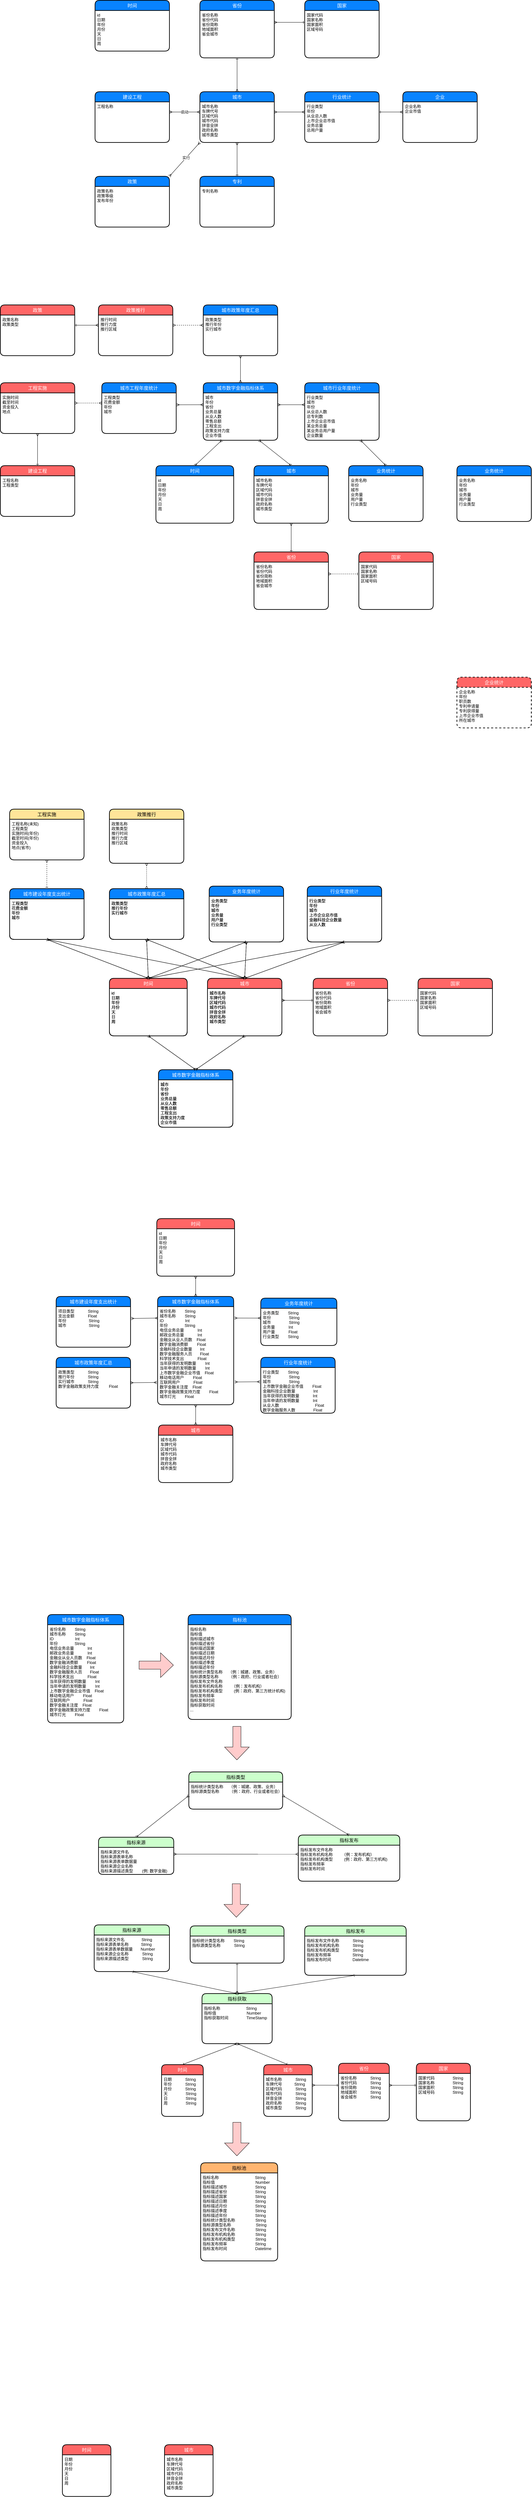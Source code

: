 <mxfile version="20.2.2" type="github">
  <diagram id="R2lEEEUBdFMjLlhIrx00" name="Page-1">
    <mxGraphModel dx="2347" dy="1936" grid="1" gridSize="10" guides="1" tooltips="1" connect="1" arrows="1" fold="1" page="1" pageScale="1" pageWidth="850" pageHeight="1100" math="0" shadow="0" extFonts="Permanent Marker^https://fonts.googleapis.com/css?family=Permanent+Marker">
      <root>
        <mxCell id="0" />
        <mxCell id="1" parent="0" />
        <mxCell id="92t1Hm8fsz9WDFqAWncr-5" value="城市" style="swimlane;childLayout=stackLayout;horizontal=1;startSize=30;horizontalStack=0;rounded=1;fontSize=14;fontStyle=0;strokeWidth=2;resizeParent=0;resizeLast=1;shadow=0;dashed=0;align=center;swimlaneFillColor=none;fillColor=#0883FF;fontColor=#FFFFFF;" vertex="1" parent="1">
          <mxGeometry x="30" y="-780" width="220" height="150" as="geometry" />
        </mxCell>
        <mxCell id="92t1Hm8fsz9WDFqAWncr-6" value="城市名称&#xa;车牌代号&#xa;区域代码&#xa;城市代码&#xa;拼音全拼&#xa;政府名称&#xa;城市类型    " style="align=left;strokeColor=none;fillColor=none;spacingLeft=4;fontSize=12;verticalAlign=top;resizable=0;rotatable=0;part=1;" vertex="1" parent="92t1Hm8fsz9WDFqAWncr-5">
          <mxGeometry y="30" width="220" height="120" as="geometry" />
        </mxCell>
        <mxCell id="92t1Hm8fsz9WDFqAWncr-43" style="edgeStyle=none;rounded=0;orthogonalLoop=1;jettySize=auto;html=1;exitX=1;exitY=1;exitDx=0;exitDy=0;fontColor=#030303;startArrow=ERmany;startFill=0;endArrow=ERone;endFill=0;" edge="1" parent="92t1Hm8fsz9WDFqAWncr-5" source="92t1Hm8fsz9WDFqAWncr-6" target="92t1Hm8fsz9WDFqAWncr-6">
          <mxGeometry relative="1" as="geometry" />
        </mxCell>
        <mxCell id="92t1Hm8fsz9WDFqAWncr-8" value="省份" style="swimlane;childLayout=stackLayout;horizontal=1;startSize=30;horizontalStack=0;rounded=1;fontSize=14;fontStyle=0;strokeWidth=2;resizeParent=0;resizeLast=1;shadow=0;dashed=0;align=center;swimlaneFillColor=none;fillColor=#0883FF;fontColor=#FFFFFF;" vertex="1" parent="1">
          <mxGeometry x="30" y="-1050" width="220" height="170" as="geometry" />
        </mxCell>
        <mxCell id="92t1Hm8fsz9WDFqAWncr-9" value="省份名称&#xa;省份代码&#xa;省份简称&#xa;地域面积&#xa;省会城市" style="align=left;strokeColor=none;fillColor=none;spacingLeft=4;fontSize=12;verticalAlign=top;resizable=0;rotatable=0;part=1;" vertex="1" parent="92t1Hm8fsz9WDFqAWncr-8">
          <mxGeometry y="30" width="220" height="140" as="geometry" />
        </mxCell>
        <mxCell id="92t1Hm8fsz9WDFqAWncr-11" style="edgeStyle=orthogonalEdgeStyle;rounded=0;orthogonalLoop=1;jettySize=auto;html=1;exitX=0.5;exitY=0;exitDx=0;exitDy=0;entryX=0.5;entryY=1;entryDx=0;entryDy=0;fontColor=#FFFFFF;startArrow=ERmany;startFill=0;endArrow=ERone;endFill=0;" edge="1" parent="1" source="92t1Hm8fsz9WDFqAWncr-5" target="92t1Hm8fsz9WDFqAWncr-9">
          <mxGeometry relative="1" as="geometry" />
        </mxCell>
        <mxCell id="92t1Hm8fsz9WDFqAWncr-14" value="国家" style="swimlane;childLayout=stackLayout;horizontal=1;startSize=30;horizontalStack=0;rounded=1;fontSize=14;fontStyle=0;strokeWidth=2;resizeParent=0;resizeLast=1;shadow=0;dashed=0;align=center;swimlaneFillColor=none;fillColor=#0883FF;fontColor=#FFFFFF;" vertex="1" parent="1">
          <mxGeometry x="340" y="-1050" width="220" height="170" as="geometry" />
        </mxCell>
        <mxCell id="92t1Hm8fsz9WDFqAWncr-15" value="国家代码&#xa;国家名称&#xa;国家面积&#xa;区域号码" style="align=left;strokeColor=none;fillColor=none;spacingLeft=4;fontSize=12;verticalAlign=top;resizable=0;rotatable=0;part=1;" vertex="1" parent="92t1Hm8fsz9WDFqAWncr-14">
          <mxGeometry y="30" width="220" height="140" as="geometry" />
        </mxCell>
        <mxCell id="92t1Hm8fsz9WDFqAWncr-16" style="edgeStyle=orthogonalEdgeStyle;rounded=0;orthogonalLoop=1;jettySize=auto;html=1;exitX=1;exitY=0.25;exitDx=0;exitDy=0;entryX=0;entryY=0.25;entryDx=0;entryDy=0;fontColor=#FFFFFF;startArrow=ERmany;startFill=0;endArrow=ERone;endFill=0;" edge="1" parent="1" source="92t1Hm8fsz9WDFqAWncr-9" target="92t1Hm8fsz9WDFqAWncr-15">
          <mxGeometry relative="1" as="geometry">
            <mxPoint x="260" y="-695" as="sourcePoint" />
            <mxPoint x="440" y="-695" as="targetPoint" />
          </mxGeometry>
        </mxCell>
        <mxCell id="92t1Hm8fsz9WDFqAWncr-20" value="政策" style="swimlane;childLayout=stackLayout;horizontal=1;startSize=30;horizontalStack=0;rounded=1;fontSize=14;fontStyle=0;strokeWidth=2;resizeParent=0;resizeLast=1;shadow=0;dashed=0;align=center;fontColor=#FFFFFF;fillColor=#0883FF;" vertex="1" parent="1">
          <mxGeometry x="-280" y="-530" width="220" height="150" as="geometry" />
        </mxCell>
        <mxCell id="92t1Hm8fsz9WDFqAWncr-22" value="政策名称&#xa;政策等级&#xa;发布年份" style="align=left;strokeColor=none;fillColor=none;spacingLeft=4;fontSize=12;verticalAlign=top;resizable=0;rotatable=0;part=1;fontColor=#030303;" vertex="1" parent="92t1Hm8fsz9WDFqAWncr-20">
          <mxGeometry y="30" width="220" height="120" as="geometry" />
        </mxCell>
        <mxCell id="92t1Hm8fsz9WDFqAWncr-27" value="行业统计" style="swimlane;childLayout=stackLayout;horizontal=1;startSize=30;horizontalStack=0;rounded=1;fontSize=14;fontStyle=0;strokeWidth=2;resizeParent=0;resizeLast=1;shadow=0;dashed=0;align=center;fontColor=#FFFFFF;fillColor=#0883FF;" vertex="1" parent="1">
          <mxGeometry x="340" y="-780" width="220" height="150" as="geometry" />
        </mxCell>
        <mxCell id="92t1Hm8fsz9WDFqAWncr-28" value="行业类型&#xa;年份&#xa;从业总人数&#xa;上市企业总市值&#xa;业务总量&#xa;总用户量" style="align=left;strokeColor=none;fillColor=none;spacingLeft=4;fontSize=12;verticalAlign=top;resizable=0;rotatable=0;part=1;fontColor=#030303;" vertex="1" parent="92t1Hm8fsz9WDFqAWncr-27">
          <mxGeometry y="30" width="220" height="120" as="geometry" />
        </mxCell>
        <mxCell id="92t1Hm8fsz9WDFqAWncr-29" value="时间" style="swimlane;childLayout=stackLayout;horizontal=1;startSize=30;horizontalStack=0;rounded=1;fontSize=14;fontStyle=0;strokeWidth=2;resizeParent=0;resizeLast=1;shadow=0;dashed=0;align=center;fontColor=#FFFFFF;fillColor=#0883FF;" vertex="1" parent="1">
          <mxGeometry x="-280" y="-1050" width="220" height="150" as="geometry" />
        </mxCell>
        <mxCell id="92t1Hm8fsz9WDFqAWncr-30" value="id&#xa;日期&#xa;年份&#xa;月份&#xa;天&#xa;日&#xa;周&#xa;&#xa;" style="align=left;strokeColor=none;fillColor=none;spacingLeft=4;fontSize=12;verticalAlign=top;resizable=0;rotatable=0;part=1;fontColor=#030303;" vertex="1" parent="92t1Hm8fsz9WDFqAWncr-29">
          <mxGeometry y="30" width="220" height="120" as="geometry" />
        </mxCell>
        <mxCell id="92t1Hm8fsz9WDFqAWncr-37" value="企业" style="swimlane;childLayout=stackLayout;horizontal=1;startSize=30;horizontalStack=0;rounded=1;fontSize=14;fontStyle=0;strokeWidth=2;resizeParent=0;resizeLast=1;shadow=0;dashed=0;align=center;fontColor=#FFFFFF;fillColor=#0883FF;" vertex="1" parent="1">
          <mxGeometry x="630" y="-780" width="220" height="150" as="geometry" />
        </mxCell>
        <mxCell id="92t1Hm8fsz9WDFqAWncr-38" value="企业名称&#xa;企业市值&#xa;" style="align=left;strokeColor=none;fillColor=none;spacingLeft=4;fontSize=12;verticalAlign=top;resizable=0;rotatable=0;part=1;fontColor=#030303;" vertex="1" parent="92t1Hm8fsz9WDFqAWncr-37">
          <mxGeometry y="30" width="220" height="120" as="geometry" />
        </mxCell>
        <mxCell id="92t1Hm8fsz9WDFqAWncr-48" value="" style="fontSize=12;html=1;endArrow=ERmany;startArrow=ERmany;rounded=0;fontColor=#030303;entryX=0;entryY=1;entryDx=0;entryDy=0;exitX=1;exitY=0;exitDx=0;exitDy=0;" edge="1" parent="1" source="92t1Hm8fsz9WDFqAWncr-20" target="92t1Hm8fsz9WDFqAWncr-6">
          <mxGeometry width="100" height="100" relative="1" as="geometry">
            <mxPoint x="370" y="-410" as="sourcePoint" />
            <mxPoint x="470" y="-510" as="targetPoint" />
          </mxGeometry>
        </mxCell>
        <mxCell id="92t1Hm8fsz9WDFqAWncr-49" value="实行" style="edgeLabel;html=1;align=center;verticalAlign=middle;resizable=0;points=[];fontColor=#030303;" vertex="1" connectable="0" parent="92t1Hm8fsz9WDFqAWncr-48">
          <mxGeometry x="0.093" relative="1" as="geometry">
            <mxPoint y="-1" as="offset" />
          </mxGeometry>
        </mxCell>
        <mxCell id="92t1Hm8fsz9WDFqAWncr-50" value="建设工程" style="swimlane;childLayout=stackLayout;horizontal=1;startSize=30;horizontalStack=0;rounded=1;fontSize=14;fontStyle=0;strokeWidth=2;resizeParent=0;resizeLast=1;shadow=0;dashed=0;align=center;fontColor=#FFFFFF;fillColor=#0883FF;" vertex="1" parent="1">
          <mxGeometry x="-280" y="-780" width="220" height="150" as="geometry" />
        </mxCell>
        <mxCell id="92t1Hm8fsz9WDFqAWncr-51" value="工程名称&#xa;" style="align=left;strokeColor=none;fillColor=none;spacingLeft=4;fontSize=12;verticalAlign=top;resizable=0;rotatable=0;part=1;fontColor=#030303;" vertex="1" parent="92t1Hm8fsz9WDFqAWncr-50">
          <mxGeometry y="30" width="220" height="120" as="geometry" />
        </mxCell>
        <mxCell id="92t1Hm8fsz9WDFqAWncr-52" value="" style="edgeStyle=entityRelationEdgeStyle;fontSize=12;html=1;endArrow=ERmany;startArrow=ERmany;rounded=0;fontColor=#030303;entryX=1;entryY=0.25;entryDx=0;entryDy=0;exitX=0;exitY=0.25;exitDx=0;exitDy=0;" edge="1" parent="1" source="92t1Hm8fsz9WDFqAWncr-6" target="92t1Hm8fsz9WDFqAWncr-51">
          <mxGeometry width="100" height="100" relative="1" as="geometry">
            <mxPoint x="330" y="-480" as="sourcePoint" />
            <mxPoint x="430" y="-580" as="targetPoint" />
          </mxGeometry>
        </mxCell>
        <mxCell id="92t1Hm8fsz9WDFqAWncr-53" value="启动" style="edgeLabel;html=1;align=center;verticalAlign=middle;resizable=0;points=[];fontColor=#030303;" vertex="1" connectable="0" parent="92t1Hm8fsz9WDFqAWncr-52">
          <mxGeometry relative="1" as="geometry">
            <mxPoint as="offset" />
          </mxGeometry>
        </mxCell>
        <mxCell id="92t1Hm8fsz9WDFqAWncr-55" value="城市数字金融指标体系" style="swimlane;childLayout=stackLayout;horizontal=1;startSize=30;horizontalStack=0;rounded=1;fontSize=14;fontStyle=0;strokeWidth=2;resizeParent=0;resizeLast=1;shadow=0;dashed=0;align=center;swimlaneFillColor=none;fillColor=#0883FF;fontColor=#FFFFFF;" vertex="1" parent="1">
          <mxGeometry x="40" y="80" width="220" height="170" as="geometry" />
        </mxCell>
        <mxCell id="92t1Hm8fsz9WDFqAWncr-56" value="城市&#xa;年份&#xa;省份&#xa;业务总量&#xa;从业人数&#xa;零售总额&#xa;工程支出&#xa;政策支持力度&#xa;企业市值&#xa;&#xa;" style="align=left;strokeColor=none;fillColor=none;spacingLeft=4;fontSize=12;verticalAlign=top;resizable=0;rotatable=0;part=1;" vertex="1" parent="92t1Hm8fsz9WDFqAWncr-55">
          <mxGeometry y="30" width="220" height="140" as="geometry" />
        </mxCell>
        <mxCell id="92t1Hm8fsz9WDFqAWncr-57" style="edgeStyle=none;rounded=0;orthogonalLoop=1;jettySize=auto;html=1;exitX=1;exitY=1;exitDx=0;exitDy=0;fontColor=#030303;startArrow=ERmany;startFill=0;endArrow=ERone;endFill=0;" edge="1" parent="92t1Hm8fsz9WDFqAWncr-55" source="92t1Hm8fsz9WDFqAWncr-56" target="92t1Hm8fsz9WDFqAWncr-56">
          <mxGeometry relative="1" as="geometry" />
        </mxCell>
        <mxCell id="92t1Hm8fsz9WDFqAWncr-58" value="省份" style="swimlane;childLayout=stackLayout;horizontal=1;startSize=30;horizontalStack=0;rounded=1;fontSize=14;fontStyle=0;strokeWidth=2;resizeParent=0;resizeLast=1;shadow=0;dashed=0;align=center;swimlaneFillColor=none;fillColor=#FF6666;fontColor=#FFFFFF;" vertex="1" parent="1">
          <mxGeometry x="190" y="580" width="220" height="170" as="geometry" />
        </mxCell>
        <mxCell id="92t1Hm8fsz9WDFqAWncr-59" value="省份名称&#xa;省份代码&#xa;省份简称&#xa;地域面积&#xa;省会城市" style="align=left;strokeColor=none;fillColor=none;spacingLeft=4;fontSize=12;verticalAlign=top;resizable=0;rotatable=0;part=1;" vertex="1" parent="92t1Hm8fsz9WDFqAWncr-58">
          <mxGeometry y="30" width="220" height="140" as="geometry" />
        </mxCell>
        <mxCell id="92t1Hm8fsz9WDFqAWncr-61" value="国家" style="swimlane;childLayout=stackLayout;horizontal=1;startSize=30;horizontalStack=0;rounded=1;fontSize=14;fontStyle=0;strokeWidth=2;resizeParent=0;resizeLast=1;shadow=0;dashed=0;align=center;swimlaneFillColor=none;fillColor=#FF6666;fontColor=#FFFFFF;" vertex="1" parent="1">
          <mxGeometry x="500" y="580" width="220" height="170" as="geometry" />
        </mxCell>
        <mxCell id="92t1Hm8fsz9WDFqAWncr-62" value="国家代码&#xa;国家名称&#xa;国家面积&#xa;区域号码" style="align=left;strokeColor=none;fillColor=none;spacingLeft=4;fontSize=12;verticalAlign=top;resizable=0;rotatable=0;part=1;" vertex="1" parent="92t1Hm8fsz9WDFqAWncr-61">
          <mxGeometry y="30" width="220" height="140" as="geometry" />
        </mxCell>
        <mxCell id="92t1Hm8fsz9WDFqAWncr-63" style="edgeStyle=orthogonalEdgeStyle;rounded=0;orthogonalLoop=1;jettySize=auto;html=1;exitX=1;exitY=0.25;exitDx=0;exitDy=0;entryX=0;entryY=0.25;entryDx=0;entryDy=0;fontColor=#FFFFFF;startArrow=ERmany;startFill=0;endArrow=ERone;endFill=0;dashed=1;" edge="1" parent="1" source="92t1Hm8fsz9WDFqAWncr-59" target="92t1Hm8fsz9WDFqAWncr-62">
          <mxGeometry relative="1" as="geometry">
            <mxPoint x="420" y="935" as="sourcePoint" />
            <mxPoint x="600" y="935" as="targetPoint" />
          </mxGeometry>
        </mxCell>
        <mxCell id="92t1Hm8fsz9WDFqAWncr-64" value="城市政策年度汇总" style="swimlane;childLayout=stackLayout;horizontal=1;startSize=30;horizontalStack=0;rounded=1;fontSize=14;fontStyle=0;strokeWidth=2;resizeParent=0;resizeLast=1;shadow=0;dashed=0;align=center;fontColor=#FFFFFF;fillColor=#0883FF;" vertex="1" parent="1">
          <mxGeometry x="40" y="-150" width="220" height="150" as="geometry" />
        </mxCell>
        <mxCell id="92t1Hm8fsz9WDFqAWncr-65" value="政策类型&#xa;推行年份&#xa;实行城市" style="align=left;strokeColor=none;fillColor=none;spacingLeft=4;fontSize=12;verticalAlign=top;resizable=0;rotatable=0;part=1;fontColor=#030303;" vertex="1" parent="92t1Hm8fsz9WDFqAWncr-64">
          <mxGeometry y="30" width="220" height="120" as="geometry" />
        </mxCell>
        <mxCell id="92t1Hm8fsz9WDFqAWncr-66" value="城市行业年度统计" style="swimlane;childLayout=stackLayout;horizontal=1;startSize=30;horizontalStack=0;rounded=1;fontSize=14;fontStyle=0;strokeWidth=2;resizeParent=0;resizeLast=1;shadow=0;dashed=0;align=center;fontColor=#FFFFFF;fillColor=#0883FF;" vertex="1" parent="1">
          <mxGeometry x="340" y="80" width="220" height="170" as="geometry" />
        </mxCell>
        <mxCell id="92t1Hm8fsz9WDFqAWncr-67" value="行业类型&#xa;城市&#xa;年份&#xa;从业总人数&#xa;总专利数&#xa;上市企业总市值&#xa;某业务总量&#xa;某业务总用户量&#xa;企业数量&#xa;" style="align=left;strokeColor=none;fillColor=none;spacingLeft=4;fontSize=12;verticalAlign=top;resizable=0;rotatable=0;part=1;fontColor=#030303;" vertex="1" parent="92t1Hm8fsz9WDFqAWncr-66">
          <mxGeometry y="30" width="220" height="140" as="geometry" />
        </mxCell>
        <mxCell id="92t1Hm8fsz9WDFqAWncr-96" style="edgeStyle=none;rounded=0;orthogonalLoop=1;jettySize=auto;html=1;exitX=0.5;exitY=0;exitDx=0;exitDy=0;entryX=0.25;entryY=1;entryDx=0;entryDy=0;fontSize=14;fontColor=#030303;startArrow=ERmany;startFill=0;endArrow=ERmany;endFill=0;" edge="1" parent="1" source="92t1Hm8fsz9WDFqAWncr-68" target="92t1Hm8fsz9WDFqAWncr-56">
          <mxGeometry relative="1" as="geometry" />
        </mxCell>
        <mxCell id="92t1Hm8fsz9WDFqAWncr-68" value="时间" style="swimlane;childLayout=stackLayout;horizontal=1;startSize=30;horizontalStack=0;rounded=1;fontSize=14;fontStyle=0;strokeWidth=2;resizeParent=0;resizeLast=1;shadow=0;dashed=0;align=center;fontColor=#FFFFFF;fillColor=#0883FF;" vertex="1" parent="1">
          <mxGeometry x="-100" y="325" width="230" height="170" as="geometry" />
        </mxCell>
        <mxCell id="92t1Hm8fsz9WDFqAWncr-69" value="id&#xa;日期&#xa;年份&#xa;月份&#xa;天&#xa;日&#xa;周&#xa;&#xa;" style="align=left;strokeColor=none;fillColor=none;spacingLeft=4;fontSize=12;verticalAlign=top;resizable=0;rotatable=0;part=1;fontColor=#030303;" vertex="1" parent="92t1Hm8fsz9WDFqAWncr-68">
          <mxGeometry y="30" width="230" height="140" as="geometry" />
        </mxCell>
        <mxCell id="92t1Hm8fsz9WDFqAWncr-70" value="业务统计" style="swimlane;childLayout=stackLayout;horizontal=1;startSize=30;horizontalStack=0;rounded=1;fontSize=14;fontStyle=0;strokeWidth=2;resizeParent=0;resizeLast=1;shadow=0;dashed=0;align=center;fontColor=#FFFFFF;fillColor=#0883FF;" vertex="1" parent="1">
          <mxGeometry x="470" y="325" width="220" height="165" as="geometry" />
        </mxCell>
        <mxCell id="92t1Hm8fsz9WDFqAWncr-71" value="业务名称&#xa;年份&#xa;城市&#xa;业务量&#xa;用户量&#xa;行业类型&#xa;" style="align=left;strokeColor=none;fillColor=none;spacingLeft=4;fontSize=12;verticalAlign=top;resizable=0;rotatable=0;part=1;fontColor=#030303;" vertex="1" parent="92t1Hm8fsz9WDFqAWncr-70">
          <mxGeometry y="30" width="220" height="135" as="geometry" />
        </mxCell>
        <mxCell id="92t1Hm8fsz9WDFqAWncr-79" value="城市工程年度统计" style="swimlane;childLayout=stackLayout;horizontal=1;startSize=30;horizontalStack=0;rounded=1;fontSize=14;fontStyle=0;strokeWidth=2;resizeParent=0;resizeLast=1;shadow=0;dashed=0;align=center;fontColor=#FFFFFF;fillColor=#0883FF;" vertex="1" parent="1">
          <mxGeometry x="-260" y="80" width="220" height="150" as="geometry" />
        </mxCell>
        <mxCell id="92t1Hm8fsz9WDFqAWncr-80" value="工程类型&#xa;花费金额&#xa;年份&#xa;城市&#xa;&#xa;" style="align=left;strokeColor=none;fillColor=none;spacingLeft=4;fontSize=12;verticalAlign=top;resizable=0;rotatable=0;part=1;fontColor=#030303;" vertex="1" parent="92t1Hm8fsz9WDFqAWncr-79">
          <mxGeometry y="30" width="220" height="120" as="geometry" />
        </mxCell>
        <mxCell id="92t1Hm8fsz9WDFqAWncr-81" value="" style="fontSize=12;html=1;endArrow=ERmany;startArrow=ERmany;rounded=0;fontColor=#030303;exitX=0;exitY=0.25;exitDx=0;exitDy=0;entryX=1.006;entryY=0.293;entryDx=0;entryDy=0;entryPerimeter=0;" edge="1" parent="1" source="92t1Hm8fsz9WDFqAWncr-56" target="92t1Hm8fsz9WDFqAWncr-80">
          <mxGeometry width="100" height="100" relative="1" as="geometry">
            <mxPoint x="340" y="390" as="sourcePoint" />
            <mxPoint x="-30" y="150" as="targetPoint" />
          </mxGeometry>
        </mxCell>
        <mxCell id="92t1Hm8fsz9WDFqAWncr-83" style="edgeStyle=none;rounded=0;orthogonalLoop=1;jettySize=auto;html=1;exitX=1;exitY=0.25;exitDx=0;exitDy=0;fontColor=#030303;startArrow=ERmany;startFill=0;endArrow=ERmany;endFill=0;entryX=0;entryY=0.25;entryDx=0;entryDy=0;" edge="1" parent="1" source="92t1Hm8fsz9WDFqAWncr-56" target="92t1Hm8fsz9WDFqAWncr-67">
          <mxGeometry relative="1" as="geometry">
            <mxPoint x="310" y="160" as="targetPoint" />
          </mxGeometry>
        </mxCell>
        <mxCell id="92t1Hm8fsz9WDFqAWncr-97" style="edgeStyle=none;rounded=0;orthogonalLoop=1;jettySize=auto;html=1;exitX=0.5;exitY=0;exitDx=0;exitDy=0;entryX=0.75;entryY=1;entryDx=0;entryDy=0;fontSize=14;fontColor=#030303;startArrow=ERmany;startFill=0;endArrow=ERmany;endFill=0;" edge="1" parent="1" source="92t1Hm8fsz9WDFqAWncr-85" target="92t1Hm8fsz9WDFqAWncr-56">
          <mxGeometry relative="1" as="geometry" />
        </mxCell>
        <mxCell id="92t1Hm8fsz9WDFqAWncr-85" value="城市" style="swimlane;childLayout=stackLayout;horizontal=1;startSize=30;horizontalStack=0;rounded=1;fontSize=14;fontStyle=0;strokeWidth=2;resizeParent=0;resizeLast=1;shadow=0;dashed=0;align=center;swimlaneFillColor=none;fillColor=#0883FF;fontColor=#FFFFFF;" vertex="1" parent="1">
          <mxGeometry x="190" y="325" width="220" height="170" as="geometry" />
        </mxCell>
        <mxCell id="92t1Hm8fsz9WDFqAWncr-86" value="城市名称&#xa;车牌代号&#xa;区域代码&#xa;城市代码&#xa;拼音全拼&#xa;政府名称&#xa;城市类型" style="align=left;strokeColor=none;fillColor=none;spacingLeft=4;fontSize=12;verticalAlign=top;resizable=0;rotatable=0;part=1;" vertex="1" parent="92t1Hm8fsz9WDFqAWncr-85">
          <mxGeometry y="30" width="220" height="140" as="geometry" />
        </mxCell>
        <mxCell id="92t1Hm8fsz9WDFqAWncr-87" style="edgeStyle=none;rounded=0;orthogonalLoop=1;jettySize=auto;html=1;exitX=1;exitY=1;exitDx=0;exitDy=0;fontColor=#030303;startArrow=ERmany;startFill=0;endArrow=ERone;endFill=0;" edge="1" parent="92t1Hm8fsz9WDFqAWncr-85" source="92t1Hm8fsz9WDFqAWncr-86" target="92t1Hm8fsz9WDFqAWncr-86">
          <mxGeometry relative="1" as="geometry" />
        </mxCell>
        <mxCell id="92t1Hm8fsz9WDFqAWncr-88" style="rounded=0;orthogonalLoop=1;jettySize=auto;html=1;exitX=0.5;exitY=1;exitDx=0;exitDy=0;fontColor=#FFFFFF;startArrow=ERmany;startFill=0;endArrow=ERone;endFill=0;entryX=0.5;entryY=0;entryDx=0;entryDy=0;" edge="1" parent="1" source="92t1Hm8fsz9WDFqAWncr-86" target="92t1Hm8fsz9WDFqAWncr-58">
          <mxGeometry relative="1" as="geometry">
            <mxPoint x="610" y="605" as="sourcePoint" />
            <mxPoint x="460" y="325" as="targetPoint" />
          </mxGeometry>
        </mxCell>
        <mxCell id="92t1Hm8fsz9WDFqAWncr-77" value="" style="fontSize=12;html=1;endArrow=ERmany;startArrow=ERmany;rounded=0;fontColor=#030303;exitX=0.5;exitY=0;exitDx=0;exitDy=0;entryX=0.5;entryY=1;entryDx=0;entryDy=0;" edge="1" parent="1" source="92t1Hm8fsz9WDFqAWncr-55" target="92t1Hm8fsz9WDFqAWncr-65">
          <mxGeometry width="100" height="100" relative="1" as="geometry">
            <mxPoint x="380" y="460" as="sourcePoint" />
            <mxPoint x="150" y="-20" as="targetPoint" />
          </mxGeometry>
        </mxCell>
        <mxCell id="92t1Hm8fsz9WDFqAWncr-100" value="工程实施" style="swimlane;childLayout=stackLayout;horizontal=1;startSize=30;horizontalStack=0;rounded=1;fontSize=14;fontStyle=0;strokeWidth=2;resizeParent=0;resizeLast=1;shadow=0;dashed=0;align=center;fontColor=#FFFFFF;fillColor=#FF6666;" vertex="1" parent="1">
          <mxGeometry x="-560" y="80" width="220" height="150" as="geometry" />
        </mxCell>
        <mxCell id="92t1Hm8fsz9WDFqAWncr-101" value="实施时间&#xa;截至时间&#xa;资金投入&#xa;地点&#xa;" style="align=left;strokeColor=none;fillColor=none;spacingLeft=4;fontSize=12;verticalAlign=top;resizable=0;rotatable=0;part=1;fontColor=#030303;" vertex="1" parent="92t1Hm8fsz9WDFqAWncr-100">
          <mxGeometry y="30" width="220" height="120" as="geometry" />
        </mxCell>
        <mxCell id="92t1Hm8fsz9WDFqAWncr-102" style="edgeStyle=none;rounded=0;orthogonalLoop=1;jettySize=auto;html=1;exitX=0;exitY=0.25;exitDx=0;exitDy=0;entryX=1;entryY=0.25;entryDx=0;entryDy=0;fontSize=14;fontColor=#030303;startArrow=ERmany;startFill=0;endArrow=ERmany;endFill=0;dashed=1;" edge="1" parent="1" source="92t1Hm8fsz9WDFqAWncr-80" target="92t1Hm8fsz9WDFqAWncr-101">
          <mxGeometry relative="1" as="geometry" />
        </mxCell>
        <mxCell id="92t1Hm8fsz9WDFqAWncr-103" style="edgeStyle=none;rounded=0;orthogonalLoop=1;jettySize=auto;html=1;exitX=1;exitY=0.25;exitDx=0;exitDy=0;entryX=0;entryY=0.25;entryDx=0;entryDy=0;fontSize=14;fontColor=#030303;startArrow=ERmany;startFill=0;endArrow=ERmany;endFill=0;" edge="1" parent="1" source="92t1Hm8fsz9WDFqAWncr-6" target="92t1Hm8fsz9WDFqAWncr-28">
          <mxGeometry relative="1" as="geometry" />
        </mxCell>
        <mxCell id="92t1Hm8fsz9WDFqAWncr-104" style="edgeStyle=none;rounded=0;orthogonalLoop=1;jettySize=auto;html=1;exitX=1;exitY=0.25;exitDx=0;exitDy=0;entryX=0;entryY=0.25;entryDx=0;entryDy=0;fontSize=14;fontColor=#030303;startArrow=ERone;startFill=0;endArrow=ERmany;endFill=0;" edge="1" parent="1" source="92t1Hm8fsz9WDFqAWncr-28" target="92t1Hm8fsz9WDFqAWncr-38">
          <mxGeometry relative="1" as="geometry" />
        </mxCell>
        <mxCell id="92t1Hm8fsz9WDFqAWncr-105" value="建设工程" style="swimlane;childLayout=stackLayout;horizontal=1;startSize=30;horizontalStack=0;rounded=1;fontSize=14;fontStyle=0;strokeWidth=2;resizeParent=0;resizeLast=1;shadow=0;dashed=0;align=center;fontColor=#FFFFFF;fillColor=#FF6666;" vertex="1" parent="1">
          <mxGeometry x="-560" y="325" width="220" height="150" as="geometry" />
        </mxCell>
        <mxCell id="92t1Hm8fsz9WDFqAWncr-106" value="工程名称&#xa;工程类型&#xa;" style="align=left;strokeColor=none;fillColor=none;spacingLeft=4;fontSize=12;verticalAlign=top;resizable=0;rotatable=0;part=1;fontColor=#030303;" vertex="1" parent="92t1Hm8fsz9WDFqAWncr-105">
          <mxGeometry y="30" width="220" height="120" as="geometry" />
        </mxCell>
        <mxCell id="92t1Hm8fsz9WDFqAWncr-108" style="edgeStyle=none;rounded=0;orthogonalLoop=1;jettySize=auto;html=1;exitX=0.5;exitY=0;exitDx=0;exitDy=0;entryX=0.5;entryY=1;entryDx=0;entryDy=0;fontSize=14;fontColor=#030303;startArrow=ERone;startFill=0;endArrow=ERmany;endFill=0;" edge="1" parent="1" source="92t1Hm8fsz9WDFqAWncr-105" target="92t1Hm8fsz9WDFqAWncr-101">
          <mxGeometry relative="1" as="geometry" />
        </mxCell>
        <mxCell id="92t1Hm8fsz9WDFqAWncr-112" value="政策" style="swimlane;childLayout=stackLayout;horizontal=1;startSize=30;horizontalStack=0;rounded=1;fontSize=14;fontStyle=0;strokeWidth=2;resizeParent=0;resizeLast=1;shadow=0;dashed=0;align=center;fontColor=#FFFFFF;fillColor=#FF6666;" vertex="1" parent="1">
          <mxGeometry x="-560" y="-150" width="220" height="150" as="geometry" />
        </mxCell>
        <mxCell id="92t1Hm8fsz9WDFqAWncr-113" value="政策名称&#xa;政策类型" style="align=left;strokeColor=none;fillColor=none;spacingLeft=4;fontSize=12;verticalAlign=top;resizable=0;rotatable=0;part=1;fontColor=#030303;" vertex="1" parent="92t1Hm8fsz9WDFqAWncr-112">
          <mxGeometry y="30" width="220" height="120" as="geometry" />
        </mxCell>
        <mxCell id="92t1Hm8fsz9WDFqAWncr-114" value="政策推行" style="swimlane;childLayout=stackLayout;horizontal=1;startSize=30;horizontalStack=0;rounded=1;fontSize=14;fontStyle=0;strokeWidth=2;resizeParent=0;resizeLast=1;shadow=0;dashed=0;align=center;fontColor=#FFFFFF;fillColor=#FF6666;" vertex="1" parent="1">
          <mxGeometry x="-270" y="-150" width="220" height="150" as="geometry" />
        </mxCell>
        <mxCell id="92t1Hm8fsz9WDFqAWncr-115" value="推行时间&#xa;推行力度&#xa;推行区域" style="align=left;strokeColor=none;fillColor=none;spacingLeft=4;fontSize=12;verticalAlign=top;resizable=0;rotatable=0;part=1;fontColor=#030303;" vertex="1" parent="92t1Hm8fsz9WDFqAWncr-114">
          <mxGeometry y="30" width="220" height="120" as="geometry" />
        </mxCell>
        <mxCell id="92t1Hm8fsz9WDFqAWncr-116" style="edgeStyle=none;rounded=0;orthogonalLoop=1;jettySize=auto;html=1;exitX=1;exitY=0.25;exitDx=0;exitDy=0;entryX=0;entryY=0.25;entryDx=0;entryDy=0;fontSize=14;fontColor=#030303;startArrow=ERone;startFill=0;endArrow=ERmany;endFill=0;" edge="1" parent="1" source="92t1Hm8fsz9WDFqAWncr-113" target="92t1Hm8fsz9WDFqAWncr-115">
          <mxGeometry relative="1" as="geometry" />
        </mxCell>
        <mxCell id="92t1Hm8fsz9WDFqAWncr-117" style="edgeStyle=none;rounded=0;orthogonalLoop=1;jettySize=auto;html=1;exitX=1;exitY=0.25;exitDx=0;exitDy=0;entryX=0;entryY=0.25;entryDx=0;entryDy=0;fontSize=14;fontColor=#030303;startArrow=ERmany;startFill=0;endArrow=ERmany;endFill=0;dashed=1;" edge="1" parent="1" source="92t1Hm8fsz9WDFqAWncr-115" target="92t1Hm8fsz9WDFqAWncr-65">
          <mxGeometry relative="1" as="geometry" />
        </mxCell>
        <mxCell id="92t1Hm8fsz9WDFqAWncr-118" value="城市政策年度汇总" style="swimlane;childLayout=stackLayout;horizontal=1;startSize=30;horizontalStack=0;rounded=1;fontSize=14;fontStyle=0;strokeWidth=2;resizeParent=0;resizeLast=1;shadow=0;dashed=0;align=center;fontColor=#FFFFFF;fillColor=#0883FF;" vertex="1" parent="1">
          <mxGeometry x="-237.5" y="1575" width="220" height="150" as="geometry" />
        </mxCell>
        <mxCell id="92t1Hm8fsz9WDFqAWncr-119" value="政策类型&#xa;推行年份&#xa;实行城市" style="align=left;strokeColor=none;fillColor=none;spacingLeft=4;fontSize=12;verticalAlign=top;resizable=0;rotatable=0;part=1;fontColor=#030303;" vertex="1" parent="92t1Hm8fsz9WDFqAWncr-118">
          <mxGeometry y="30" width="220" height="120" as="geometry" />
        </mxCell>
        <mxCell id="92t1Hm8fsz9WDFqAWncr-122" value="城市建设年度支出统计" style="swimlane;childLayout=stackLayout;horizontal=1;startSize=30;horizontalStack=0;rounded=1;fontSize=14;fontStyle=0;strokeWidth=2;resizeParent=0;resizeLast=1;shadow=0;dashed=0;align=center;fontColor=#FFFFFF;fillColor=#0883FF;" vertex="1" parent="1">
          <mxGeometry x="-532.5" y="1575" width="220" height="150" as="geometry" />
        </mxCell>
        <mxCell id="92t1Hm8fsz9WDFqAWncr-123" value="工程类型&#xa;花费金额&#xa;年份&#xa;城市&#xa;&#xa;" style="align=left;strokeColor=none;fillColor=none;spacingLeft=4;fontSize=12;verticalAlign=top;resizable=0;rotatable=0;part=1;fontColor=#030303;" vertex="1" parent="92t1Hm8fsz9WDFqAWncr-122">
          <mxGeometry y="30" width="220" height="120" as="geometry" />
        </mxCell>
        <mxCell id="92t1Hm8fsz9WDFqAWncr-125" value="时间" style="swimlane;childLayout=stackLayout;horizontal=1;startSize=30;horizontalStack=0;rounded=1;fontSize=14;fontStyle=0;strokeWidth=2;resizeParent=0;resizeLast=1;shadow=0;dashed=0;align=center;fontColor=#FFFFFF;fillColor=#FF6666;" vertex="1" parent="1">
          <mxGeometry x="-237.5" y="1840" width="230" height="170" as="geometry" />
        </mxCell>
        <mxCell id="92t1Hm8fsz9WDFqAWncr-126" value="id&#xa;日期&#xa;年份&#xa;月份&#xa;天&#xa;日&#xa;周&#xa;&#xa;" style="align=left;strokeColor=none;fillColor=none;spacingLeft=4;fontSize=12;verticalAlign=top;resizable=0;rotatable=0;part=1;fontColor=#030303;" vertex="1" parent="92t1Hm8fsz9WDFqAWncr-125">
          <mxGeometry y="30" width="230" height="140" as="geometry" />
        </mxCell>
        <mxCell id="92t1Hm8fsz9WDFqAWncr-127" value="城市" style="swimlane;childLayout=stackLayout;horizontal=1;startSize=30;horizontalStack=0;rounded=1;fontSize=14;fontStyle=0;strokeWidth=2;resizeParent=0;resizeLast=1;shadow=0;dashed=0;align=center;swimlaneFillColor=none;fillColor=#FF6666;fontColor=#FFFFFF;" vertex="1" parent="1">
          <mxGeometry x="52.5" y="1840" width="220" height="170" as="geometry" />
        </mxCell>
        <mxCell id="92t1Hm8fsz9WDFqAWncr-128" value="城市名称&#xa;车牌代号&#xa;区域代码&#xa;城市代码&#xa;拼音全拼&#xa;政府名称&#xa;城市类型" style="align=left;strokeColor=none;fillColor=none;spacingLeft=4;fontSize=12;verticalAlign=top;resizable=0;rotatable=0;part=1;" vertex="1" parent="92t1Hm8fsz9WDFqAWncr-127">
          <mxGeometry y="30" width="220" height="140" as="geometry" />
        </mxCell>
        <mxCell id="92t1Hm8fsz9WDFqAWncr-129" style="edgeStyle=none;rounded=0;orthogonalLoop=1;jettySize=auto;html=1;exitX=1;exitY=1;exitDx=0;exitDy=0;fontColor=#030303;startArrow=ERmany;startFill=0;endArrow=ERone;endFill=0;" edge="1" parent="92t1Hm8fsz9WDFqAWncr-127" source="92t1Hm8fsz9WDFqAWncr-128" target="92t1Hm8fsz9WDFqAWncr-128">
          <mxGeometry relative="1" as="geometry" />
        </mxCell>
        <mxCell id="92t1Hm8fsz9WDFqAWncr-130" style="edgeStyle=none;rounded=0;orthogonalLoop=1;jettySize=auto;html=1;exitX=0.5;exitY=1;exitDx=0;exitDy=0;entryX=0.5;entryY=0;entryDx=0;entryDy=0;fontSize=14;fontColor=#030303;startArrow=ERmany;startFill=0;endArrow=ERmany;endFill=0;" edge="1" parent="1" source="92t1Hm8fsz9WDFqAWncr-123" target="92t1Hm8fsz9WDFqAWncr-125">
          <mxGeometry relative="1" as="geometry" />
        </mxCell>
        <mxCell id="92t1Hm8fsz9WDFqAWncr-132" style="edgeStyle=none;rounded=0;orthogonalLoop=1;jettySize=auto;html=1;exitX=0.5;exitY=1;exitDx=0;exitDy=0;entryX=0.5;entryY=0;entryDx=0;entryDy=0;fontSize=14;fontColor=#030303;startArrow=ERmany;startFill=0;endArrow=ERmany;endFill=0;" edge="1" parent="1" source="92t1Hm8fsz9WDFqAWncr-123" target="92t1Hm8fsz9WDFqAWncr-127">
          <mxGeometry relative="1" as="geometry" />
        </mxCell>
        <mxCell id="92t1Hm8fsz9WDFqAWncr-133" style="edgeStyle=none;rounded=0;orthogonalLoop=1;jettySize=auto;html=1;exitX=0.5;exitY=1;exitDx=0;exitDy=0;entryX=0.5;entryY=0;entryDx=0;entryDy=0;fontSize=14;fontColor=#030303;startArrow=ERmany;startFill=0;endArrow=ERmany;endFill=0;" edge="1" parent="1" source="92t1Hm8fsz9WDFqAWncr-119" target="92t1Hm8fsz9WDFqAWncr-125">
          <mxGeometry relative="1" as="geometry" />
        </mxCell>
        <mxCell id="92t1Hm8fsz9WDFqAWncr-136" style="edgeStyle=none;rounded=0;orthogonalLoop=1;jettySize=auto;html=1;exitX=0.5;exitY=1;exitDx=0;exitDy=0;entryX=0.5;entryY=0;entryDx=0;entryDy=0;fontSize=14;fontColor=#030303;startArrow=ERmany;startFill=0;endArrow=ERmany;endFill=0;" edge="1" parent="1" source="92t1Hm8fsz9WDFqAWncr-119" target="92t1Hm8fsz9WDFqAWncr-127">
          <mxGeometry relative="1" as="geometry" />
        </mxCell>
        <mxCell id="92t1Hm8fsz9WDFqAWncr-137" style="edgeStyle=none;rounded=0;orthogonalLoop=1;jettySize=auto;html=1;entryX=0.5;entryY=0;entryDx=0;entryDy=0;fontSize=14;fontColor=#030303;startArrow=ERmany;startFill=0;endArrow=ERmany;endFill=0;exitX=0.5;exitY=1;exitDx=0;exitDy=0;" edge="1" parent="1" source="92t1Hm8fsz9WDFqAWncr-184" target="92t1Hm8fsz9WDFqAWncr-125">
          <mxGeometry relative="1" as="geometry">
            <mxPoint x="290" y="1770" as="sourcePoint" />
          </mxGeometry>
        </mxCell>
        <mxCell id="92t1Hm8fsz9WDFqAWncr-138" style="edgeStyle=none;rounded=0;orthogonalLoop=1;jettySize=auto;html=1;exitX=0.5;exitY=1;exitDx=0;exitDy=0;fontSize=14;fontColor=#030303;startArrow=ERmany;startFill=0;endArrow=ERmany;endFill=0;entryX=0.5;entryY=0;entryDx=0;entryDy=0;" edge="1" parent="1" source="92t1Hm8fsz9WDFqAWncr-197" target="92t1Hm8fsz9WDFqAWncr-127">
          <mxGeometry relative="1" as="geometry">
            <mxPoint x="400" y="1855" as="targetPoint" />
            <mxPoint x="567.5" y="1750" as="sourcePoint" />
          </mxGeometry>
        </mxCell>
        <mxCell id="92t1Hm8fsz9WDFqAWncr-139" value="城市数字金融指标体系" style="swimlane;childLayout=stackLayout;horizontal=1;startSize=30;horizontalStack=0;rounded=1;fontSize=14;fontStyle=0;strokeWidth=2;resizeParent=0;resizeLast=1;shadow=0;dashed=0;align=center;swimlaneFillColor=none;fillColor=#0883FF;fontColor=#FFFFFF;" vertex="1" parent="1">
          <mxGeometry x="-92.5" y="2110" width="220" height="170" as="geometry" />
        </mxCell>
        <mxCell id="92t1Hm8fsz9WDFqAWncr-140" value="城市&#xa;年份&#xa;省份&#xa;业务总量&#xa;从业人数&#xa;零售总额&#xa;工程支出&#xa;政策支持力度&#xa;企业市值&#xa;&#xa;" style="align=left;strokeColor=none;fillColor=none;spacingLeft=4;fontSize=12;verticalAlign=top;resizable=0;rotatable=0;part=1;" vertex="1" parent="92t1Hm8fsz9WDFqAWncr-139">
          <mxGeometry y="30" width="220" height="140" as="geometry" />
        </mxCell>
        <mxCell id="92t1Hm8fsz9WDFqAWncr-141" style="edgeStyle=none;rounded=0;orthogonalLoop=1;jettySize=auto;html=1;exitX=1;exitY=1;exitDx=0;exitDy=0;fontColor=#030303;startArrow=ERmany;startFill=0;endArrow=ERone;endFill=0;" edge="1" parent="92t1Hm8fsz9WDFqAWncr-139" source="92t1Hm8fsz9WDFqAWncr-140" target="92t1Hm8fsz9WDFqAWncr-140">
          <mxGeometry relative="1" as="geometry" />
        </mxCell>
        <mxCell id="92t1Hm8fsz9WDFqAWncr-142" style="edgeStyle=none;rounded=0;orthogonalLoop=1;jettySize=auto;html=1;exitX=0.5;exitY=1;exitDx=0;exitDy=0;entryX=0.5;entryY=0;entryDx=0;entryDy=0;fontSize=14;fontColor=#030303;startArrow=ERmany;startFill=0;endArrow=ERmany;endFill=0;" edge="1" parent="1" source="92t1Hm8fsz9WDFqAWncr-128" target="92t1Hm8fsz9WDFqAWncr-139">
          <mxGeometry relative="1" as="geometry" />
        </mxCell>
        <mxCell id="92t1Hm8fsz9WDFqAWncr-143" style="edgeStyle=none;rounded=0;orthogonalLoop=1;jettySize=auto;html=1;exitX=0.5;exitY=1;exitDx=0;exitDy=0;entryX=0.5;entryY=0;entryDx=0;entryDy=0;fontSize=14;fontColor=#030303;startArrow=ERmany;startFill=0;endArrow=ERmany;endFill=0;" edge="1" parent="1" source="92t1Hm8fsz9WDFqAWncr-126" target="92t1Hm8fsz9WDFqAWncr-139">
          <mxGeometry relative="1" as="geometry" />
        </mxCell>
        <mxCell id="92t1Hm8fsz9WDFqAWncr-145" value="城市数字金融指标体系" style="swimlane;childLayout=stackLayout;horizontal=1;startSize=30;horizontalStack=0;rounded=1;fontSize=14;fontStyle=0;strokeWidth=2;resizeParent=0;resizeLast=1;shadow=0;dashed=0;align=center;swimlaneFillColor=none;fillColor=#0883FF;fontColor=#FFFFFF;" vertex="1" parent="1">
          <mxGeometry x="-95" y="2780" width="225" height="320" as="geometry" />
        </mxCell>
        <mxCell id="92t1Hm8fsz9WDFqAWncr-146" value="省份名称        String&#xa;城市名称        String&#xa;ID                   Int&#xa;年份               String&#xa;电信业务总量            Int&#xa;邮政业务总量            Int&#xa;金融业从业人员数    Float&#xa;数字金融消费额        Float&#xa;金融科技企业数量       Int&#xa;数字金融服务人员       Float&#xa;科学技术支出            Float&#xa;当年获得的发明数量        Int&#xa;当年申请的发明数量        Int&#xa;上市数字金融企业市值    Float&#xa;移动电话用户        Float&#xa;互联网用户            Float&#xa;数字金融关注度    Float&#xa;数字金融政策支持力度        Float&#xa;城市灯光        Float&#xa;" style="align=left;strokeColor=none;fillColor=none;spacingLeft=4;fontSize=12;verticalAlign=top;resizable=0;rotatable=0;part=1;labelBackgroundColor=default;" vertex="1" parent="92t1Hm8fsz9WDFqAWncr-145">
          <mxGeometry y="30" width="225" height="290" as="geometry" />
        </mxCell>
        <mxCell id="92t1Hm8fsz9WDFqAWncr-147" style="edgeStyle=none;rounded=0;orthogonalLoop=1;jettySize=auto;html=1;exitX=1;exitY=1;exitDx=0;exitDy=0;fontColor=#030303;startArrow=ERmany;startFill=0;endArrow=ERone;endFill=0;" edge="1" parent="92t1Hm8fsz9WDFqAWncr-145" source="92t1Hm8fsz9WDFqAWncr-146" target="92t1Hm8fsz9WDFqAWncr-146">
          <mxGeometry relative="1" as="geometry" />
        </mxCell>
        <mxCell id="92t1Hm8fsz9WDFqAWncr-153" value="城市建设年度支出统计" style="swimlane;childLayout=stackLayout;horizontal=1;startSize=30;horizontalStack=0;rounded=1;fontSize=14;fontStyle=0;strokeWidth=2;resizeParent=0;resizeLast=1;shadow=0;dashed=0;align=center;fontColor=#FFFFFF;fillColor=#0883FF;" vertex="1" parent="1">
          <mxGeometry x="-395" y="2780" width="220" height="150" as="geometry" />
        </mxCell>
        <mxCell id="92t1Hm8fsz9WDFqAWncr-154" value="项目类型            String&#xa;支出金额            Float&#xa;年份                    String&#xa;城市                    String&#xa;&#xa;" style="align=left;strokeColor=none;fillColor=none;spacingLeft=4;fontSize=12;verticalAlign=top;resizable=0;rotatable=0;part=1;fontColor=#030303;" vertex="1" parent="92t1Hm8fsz9WDFqAWncr-153">
          <mxGeometry y="30" width="220" height="120" as="geometry" />
        </mxCell>
        <mxCell id="92t1Hm8fsz9WDFqAWncr-155" value="" style="fontSize=12;html=1;endArrow=ERmany;startArrow=ERmany;rounded=0;fontColor=#030303;exitX=0.004;exitY=0.117;exitDx=0;exitDy=0;exitPerimeter=0;entryX=1.009;entryY=0.293;entryDx=0;entryDy=0;entryPerimeter=0;" edge="1" parent="1" source="92t1Hm8fsz9WDFqAWncr-146" target="92t1Hm8fsz9WDFqAWncr-154">
          <mxGeometry width="100" height="100" relative="1" as="geometry">
            <mxPoint x="205" y="3090" as="sourcePoint" />
            <mxPoint x="-160" y="2830" as="targetPoint" />
          </mxGeometry>
        </mxCell>
        <mxCell id="92t1Hm8fsz9WDFqAWncr-157" style="edgeStyle=none;rounded=0;orthogonalLoop=1;jettySize=auto;html=1;fontSize=14;fontColor=#030303;startArrow=ERmany;startFill=0;endArrow=ERmany;endFill=0;entryX=0.5;entryY=1;entryDx=0;entryDy=0;" edge="1" parent="1" source="92t1Hm8fsz9WDFqAWncr-158" target="92t1Hm8fsz9WDFqAWncr-146">
          <mxGeometry relative="1" as="geometry">
            <mxPoint x="40" y="3200" as="sourcePoint" />
            <mxPoint x="10" y="3170" as="targetPoint" />
          </mxGeometry>
        </mxCell>
        <mxCell id="92t1Hm8fsz9WDFqAWncr-158" value="城市" style="swimlane;childLayout=stackLayout;horizontal=1;startSize=30;horizontalStack=0;rounded=1;fontSize=14;fontStyle=0;strokeWidth=2;resizeParent=0;resizeLast=1;shadow=0;dashed=0;align=center;swimlaneFillColor=none;fillColor=#FF6666;fontColor=#FFFFFF;" vertex="1" parent="1">
          <mxGeometry x="-92.5" y="3160" width="220" height="170" as="geometry" />
        </mxCell>
        <mxCell id="92t1Hm8fsz9WDFqAWncr-159" value="城市名称&#xa;车牌代号&#xa;区域代码&#xa;城市代码&#xa;拼音全拼&#xa;政府名称&#xa;城市类型" style="align=left;strokeColor=none;fillColor=none;spacingLeft=4;fontSize=12;verticalAlign=top;resizable=0;rotatable=0;part=1;" vertex="1" parent="92t1Hm8fsz9WDFqAWncr-158">
          <mxGeometry y="30" width="220" height="140" as="geometry" />
        </mxCell>
        <mxCell id="92t1Hm8fsz9WDFqAWncr-160" style="edgeStyle=none;rounded=0;orthogonalLoop=1;jettySize=auto;html=1;exitX=1;exitY=1;exitDx=0;exitDy=0;fontColor=#030303;startArrow=ERmany;startFill=0;endArrow=ERone;endFill=0;" edge="1" parent="92t1Hm8fsz9WDFqAWncr-158" source="92t1Hm8fsz9WDFqAWncr-159" target="92t1Hm8fsz9WDFqAWncr-159">
          <mxGeometry relative="1" as="geometry" />
        </mxCell>
        <mxCell id="92t1Hm8fsz9WDFqAWncr-169" style="edgeStyle=none;rounded=0;orthogonalLoop=1;jettySize=auto;html=1;exitX=0.75;exitY=1;exitDx=0;exitDy=0;entryX=0.5;entryY=0;entryDx=0;entryDy=0;fontSize=14;fontColor=#030303;startArrow=ERmany;startFill=0;endArrow=ERmany;endFill=0;" edge="1" parent="1" source="92t1Hm8fsz9WDFqAWncr-67" target="92t1Hm8fsz9WDFqAWncr-70">
          <mxGeometry relative="1" as="geometry" />
        </mxCell>
        <mxCell id="92t1Hm8fsz9WDFqAWncr-170" value="省份" style="swimlane;childLayout=stackLayout;horizontal=1;startSize=30;horizontalStack=0;rounded=1;fontSize=14;fontStyle=0;strokeWidth=2;resizeParent=0;resizeLast=1;shadow=0;dashed=0;align=center;swimlaneFillColor=none;fillColor=#FF6666;fontColor=#FFFFFF;" vertex="1" parent="1">
          <mxGeometry x="365" y="1840" width="220" height="170" as="geometry" />
        </mxCell>
        <mxCell id="92t1Hm8fsz9WDFqAWncr-171" value="省份名称&#xa;省份代码&#xa;省份简称&#xa;地域面积&#xa;省会城市" style="align=left;strokeColor=none;fillColor=none;spacingLeft=4;fontSize=12;verticalAlign=top;resizable=0;rotatable=0;part=1;" vertex="1" parent="92t1Hm8fsz9WDFqAWncr-170">
          <mxGeometry y="30" width="220" height="140" as="geometry" />
        </mxCell>
        <mxCell id="92t1Hm8fsz9WDFqAWncr-172" value="国家" style="swimlane;childLayout=stackLayout;horizontal=1;startSize=30;horizontalStack=0;rounded=1;fontSize=14;fontStyle=0;strokeWidth=2;resizeParent=0;resizeLast=1;shadow=0;dashed=0;align=center;swimlaneFillColor=none;fillColor=#FF6666;fontColor=#FFFFFF;" vertex="1" parent="1">
          <mxGeometry x="675" y="1840" width="220" height="170" as="geometry" />
        </mxCell>
        <mxCell id="92t1Hm8fsz9WDFqAWncr-173" value="国家代码&#xa;国家名称&#xa;国家面积&#xa;区域号码" style="align=left;strokeColor=none;fillColor=none;spacingLeft=4;fontSize=12;verticalAlign=top;resizable=0;rotatable=0;part=1;" vertex="1" parent="92t1Hm8fsz9WDFqAWncr-172">
          <mxGeometry y="30" width="220" height="140" as="geometry" />
        </mxCell>
        <mxCell id="92t1Hm8fsz9WDFqAWncr-174" style="edgeStyle=orthogonalEdgeStyle;rounded=0;orthogonalLoop=1;jettySize=auto;html=1;exitX=1;exitY=0.25;exitDx=0;exitDy=0;entryX=0;entryY=0.25;entryDx=0;entryDy=0;fontColor=#FFFFFF;startArrow=ERmany;startFill=0;endArrow=ERone;endFill=0;dashed=1;" edge="1" parent="1" source="92t1Hm8fsz9WDFqAWncr-171" target="92t1Hm8fsz9WDFqAWncr-173">
          <mxGeometry relative="1" as="geometry">
            <mxPoint x="595" y="2195" as="sourcePoint" />
            <mxPoint x="775" y="2195" as="targetPoint" />
          </mxGeometry>
        </mxCell>
        <mxCell id="92t1Hm8fsz9WDFqAWncr-175" style="edgeStyle=none;rounded=0;orthogonalLoop=1;jettySize=auto;html=1;exitX=1;exitY=0.25;exitDx=0;exitDy=0;entryX=0;entryY=0.25;entryDx=0;entryDy=0;fontSize=14;fontColor=#030303;startArrow=ERmany;startFill=0;endArrow=ERone;endFill=0;" edge="1" parent="1" source="92t1Hm8fsz9WDFqAWncr-128" target="92t1Hm8fsz9WDFqAWncr-171">
          <mxGeometry relative="1" as="geometry" />
        </mxCell>
        <mxCell id="92t1Hm8fsz9WDFqAWncr-179" value="企业统计" style="swimlane;childLayout=stackLayout;horizontal=1;startSize=30;horizontalStack=0;rounded=1;fontSize=14;fontStyle=0;strokeWidth=2;resizeParent=0;resizeLast=1;shadow=0;dashed=1;align=center;fontColor=#FFFFFF;fillColor=#FF6666;" vertex="1" parent="1">
          <mxGeometry x="790" y="950" width="220" height="150" as="geometry" />
        </mxCell>
        <mxCell id="92t1Hm8fsz9WDFqAWncr-180" value="企业名称&#xa;年份&#xa;职员数&#xa;专利申请量&#xa;专利获得量&#xa;上市企业市值&#xa;所在城市&#xa;" style="align=left;strokeColor=none;fillColor=none;spacingLeft=4;fontSize=12;verticalAlign=top;resizable=0;rotatable=0;part=1;fontColor=#030303;" vertex="1" parent="92t1Hm8fsz9WDFqAWncr-179">
          <mxGeometry y="30" width="220" height="120" as="geometry" />
        </mxCell>
        <mxCell id="92t1Hm8fsz9WDFqAWncr-183" value="业务年度统计" style="swimlane;childLayout=stackLayout;horizontal=1;startSize=30;horizontalStack=0;rounded=1;fontSize=14;fontStyle=0;strokeWidth=2;resizeParent=0;resizeLast=1;shadow=0;dashed=0;align=center;fontColor=#FFFFFF;fillColor=#0883FF;" vertex="1" parent="1">
          <mxGeometry x="57.5" y="1567.5" width="220" height="165" as="geometry" />
        </mxCell>
        <mxCell id="92t1Hm8fsz9WDFqAWncr-184" value="业务类型&#xa;年份&#xa;城市&#xa;业务量&#xa;用户量&#xa;行业类型&#xa;&#xa;" style="align=left;strokeColor=none;fillColor=none;spacingLeft=4;fontSize=12;verticalAlign=top;resizable=0;rotatable=0;part=1;fontColor=#030303;" vertex="1" parent="92t1Hm8fsz9WDFqAWncr-183">
          <mxGeometry y="30" width="220" height="135" as="geometry" />
        </mxCell>
        <mxCell id="92t1Hm8fsz9WDFqAWncr-190" value="专利" style="swimlane;childLayout=stackLayout;horizontal=1;startSize=30;horizontalStack=0;rounded=1;fontSize=14;fontStyle=0;strokeWidth=2;resizeParent=0;resizeLast=1;shadow=0;dashed=0;align=center;fontColor=#FFFFFF;fillColor=#0883FF;" vertex="1" parent="1">
          <mxGeometry x="30" y="-530" width="220" height="150" as="geometry" />
        </mxCell>
        <mxCell id="92t1Hm8fsz9WDFqAWncr-191" value="专利名称" style="align=left;strokeColor=none;fillColor=none;spacingLeft=4;fontSize=12;verticalAlign=top;resizable=0;rotatable=0;part=1;fontColor=#030303;" vertex="1" parent="92t1Hm8fsz9WDFqAWncr-190">
          <mxGeometry y="30" width="220" height="120" as="geometry" />
        </mxCell>
        <mxCell id="92t1Hm8fsz9WDFqAWncr-192" style="edgeStyle=none;rounded=0;orthogonalLoop=1;jettySize=auto;html=1;exitX=0.5;exitY=1;exitDx=0;exitDy=0;fontSize=14;fontColor=#030303;startArrow=ERmany;startFill=0;endArrow=ERone;endFill=0;" edge="1" parent="1" source="92t1Hm8fsz9WDFqAWncr-6" target="92t1Hm8fsz9WDFqAWncr-190">
          <mxGeometry relative="1" as="geometry" />
        </mxCell>
        <mxCell id="92t1Hm8fsz9WDFqAWncr-194" value="业务统计" style="swimlane;childLayout=stackLayout;horizontal=1;startSize=30;horizontalStack=0;rounded=1;fontSize=14;fontStyle=0;strokeWidth=2;resizeParent=0;resizeLast=1;shadow=0;dashed=0;align=center;fontColor=#FFFFFF;fillColor=#0883FF;" vertex="1" parent="1">
          <mxGeometry x="790" y="325" width="220" height="165" as="geometry" />
        </mxCell>
        <mxCell id="92t1Hm8fsz9WDFqAWncr-195" value="业务名称&#xa;年份&#xa;城市&#xa;业务量&#xa;用户量&#xa;行业类型&#xa;" style="align=left;strokeColor=none;fillColor=none;spacingLeft=4;fontSize=12;verticalAlign=top;resizable=0;rotatable=0;part=1;fontColor=#030303;" vertex="1" parent="92t1Hm8fsz9WDFqAWncr-194">
          <mxGeometry y="30" width="220" height="135" as="geometry" />
        </mxCell>
        <mxCell id="92t1Hm8fsz9WDFqAWncr-196" value="行业年度统计" style="swimlane;childLayout=stackLayout;horizontal=1;startSize=30;horizontalStack=0;rounded=1;fontSize=14;fontStyle=0;strokeWidth=2;resizeParent=0;resizeLast=1;shadow=0;dashed=0;align=center;fontColor=#FFFFFF;fillColor=#0883FF;" vertex="1" parent="1">
          <mxGeometry x="347.5" y="1567.5" width="220" height="165" as="geometry" />
        </mxCell>
        <mxCell id="92t1Hm8fsz9WDFqAWncr-197" value="行业类型&#xa;年份&#xa;城市&#xa;上市企业总市值&#xa;金融科技企业数量&#xa;从业人数" style="align=left;strokeColor=none;fillColor=none;spacingLeft=4;fontSize=12;verticalAlign=top;resizable=0;rotatable=0;part=1;fontColor=#030303;" vertex="1" parent="92t1Hm8fsz9WDFqAWncr-196">
          <mxGeometry y="30" width="220" height="135" as="geometry" />
        </mxCell>
        <mxCell id="92t1Hm8fsz9WDFqAWncr-204" value="政策推行" style="swimlane;childLayout=stackLayout;horizontal=1;startSize=30;horizontalStack=0;rounded=1;fontSize=14;fontStyle=0;strokeWidth=2;resizeParent=0;resizeLast=1;shadow=0;dashed=0;align=center;fontColor=#030303;fillColor=#FFE599;" vertex="1" parent="1">
          <mxGeometry x="-237.5" y="1340" width="220" height="160" as="geometry" />
        </mxCell>
        <mxCell id="92t1Hm8fsz9WDFqAWncr-205" value="政策名称&#xa;政策类型&#xa;推行时间&#xa;推行力度&#xa;推行区域" style="align=left;strokeColor=none;fillColor=none;spacingLeft=4;fontSize=12;verticalAlign=top;resizable=0;rotatable=0;part=1;fontColor=#030303;" vertex="1" parent="92t1Hm8fsz9WDFqAWncr-204">
          <mxGeometry y="30" width="220" height="130" as="geometry" />
        </mxCell>
        <mxCell id="92t1Hm8fsz9WDFqAWncr-207" style="edgeStyle=none;rounded=0;orthogonalLoop=1;jettySize=auto;html=1;entryX=0.5;entryY=0;entryDx=0;entryDy=0;fontSize=14;fontColor=#030303;startArrow=ERmany;startFill=0;endArrow=ERmany;endFill=0;dashed=1;exitX=0.5;exitY=1;exitDx=0;exitDy=0;" edge="1" parent="1" source="92t1Hm8fsz9WDFqAWncr-204" target="92t1Hm8fsz9WDFqAWncr-118">
          <mxGeometry relative="1" as="geometry">
            <mxPoint x="22.5" y="1360" as="targetPoint" />
            <mxPoint x="-92.5" y="1500" as="sourcePoint" />
          </mxGeometry>
        </mxCell>
        <mxCell id="92t1Hm8fsz9WDFqAWncr-208" value="工程实施" style="swimlane;childLayout=stackLayout;horizontal=1;startSize=30;horizontalStack=0;rounded=1;fontSize=14;fontStyle=0;strokeWidth=2;resizeParent=0;resizeLast=1;shadow=0;dashed=0;align=center;fontColor=#030303;fillColor=#FFE599;" vertex="1" parent="1">
          <mxGeometry x="-532.5" y="1340" width="220" height="150" as="geometry" />
        </mxCell>
        <mxCell id="92t1Hm8fsz9WDFqAWncr-209" value="工程名称(未知)&#xa;工程类型&#xa;实施时间(年份)&#xa;截至时间(年份)&#xa;资金投入&#xa;地点(省市)&#xa;" style="align=left;strokeColor=none;fillColor=none;spacingLeft=4;fontSize=12;verticalAlign=top;resizable=0;rotatable=0;part=1;fontColor=#030303;" vertex="1" parent="92t1Hm8fsz9WDFqAWncr-208">
          <mxGeometry y="30" width="220" height="120" as="geometry" />
        </mxCell>
        <mxCell id="92t1Hm8fsz9WDFqAWncr-210" style="edgeStyle=none;rounded=0;orthogonalLoop=1;jettySize=auto;html=1;dashed=1;fontSize=14;fontColor=#030303;startArrow=ERmany;startFill=0;endArrow=ERone;endFill=0;entryX=0.5;entryY=0;entryDx=0;entryDy=0;exitX=0.5;exitY=1;exitDx=0;exitDy=0;" edge="1" parent="1" source="92t1Hm8fsz9WDFqAWncr-209" target="92t1Hm8fsz9WDFqAWncr-122">
          <mxGeometry relative="1" as="geometry">
            <mxPoint x="-412.5" y="1490" as="sourcePoint" />
            <mxPoint x="-452.5" y="1560" as="targetPoint" />
          </mxGeometry>
        </mxCell>
        <mxCell id="92t1Hm8fsz9WDFqAWncr-212" value="业务年度统计" style="swimlane;childLayout=stackLayout;horizontal=1;startSize=30;horizontalStack=0;rounded=1;fontSize=14;fontStyle=0;strokeWidth=2;resizeParent=0;resizeLast=1;shadow=0;dashed=0;align=center;fontColor=#FFFFFF;fillColor=#0883FF;" vertex="1" parent="1">
          <mxGeometry x="210" y="2785" width="225" height="140" as="geometry" />
        </mxCell>
        <mxCell id="92t1Hm8fsz9WDFqAWncr-213" value="业务类型        String&#xa;年份                String&#xa;城市                String&#xa;业务量            Int&#xa;用户量            Float&#xa;行业类型        String&#xa;&#xa;" style="align=left;strokeColor=none;fillColor=none;spacingLeft=4;fontSize=12;verticalAlign=top;resizable=0;rotatable=0;part=1;fontColor=#030303;" vertex="1" parent="92t1Hm8fsz9WDFqAWncr-212">
          <mxGeometry y="30" width="225" height="110" as="geometry" />
        </mxCell>
        <mxCell id="92t1Hm8fsz9WDFqAWncr-214" value="行业年度统计" style="swimlane;childLayout=stackLayout;horizontal=1;startSize=30;horizontalStack=0;rounded=1;fontSize=14;fontStyle=0;strokeWidth=2;resizeParent=0;resizeLast=1;shadow=0;dashed=0;align=center;fontColor=#FFFFFF;fillColor=#0883FF;" vertex="1" parent="1">
          <mxGeometry x="210" y="2960" width="220" height="165" as="geometry" />
        </mxCell>
        <mxCell id="92t1Hm8fsz9WDFqAWncr-215" value="行业类型        String&#xa;年份                String&#xa;城市                String&#xa;上市数字金融企业市值        Float&#xa;金融科技企业数量                Int&#xa;当年获得的发明数量            Int&#xa;当年申请的发明数量            Int&#xa;从业人数                                Float&#xa;数字金融服务人数                Float" style="align=left;strokeColor=none;fillColor=none;spacingLeft=4;fontSize=12;verticalAlign=top;resizable=0;rotatable=0;part=1;fontColor=#030303;" vertex="1" parent="92t1Hm8fsz9WDFqAWncr-214">
          <mxGeometry y="30" width="220" height="135" as="geometry" />
        </mxCell>
        <mxCell id="92t1Hm8fsz9WDFqAWncr-216" value="城市政策年度汇总" style="swimlane;childLayout=stackLayout;horizontal=1;startSize=30;horizontalStack=0;rounded=1;fontSize=14;fontStyle=0;strokeWidth=2;resizeParent=0;resizeLast=1;shadow=0;dashed=0;align=center;fontColor=#FFFFFF;fillColor=#0883FF;" vertex="1" parent="1">
          <mxGeometry x="-395" y="2960" width="220" height="150" as="geometry" />
        </mxCell>
        <mxCell id="92t1Hm8fsz9WDFqAWncr-217" value="政策类型            String&#xa;推行年份            String&#xa;实行城市            String&#xa;数字金融政策支持力度         Float" style="align=left;strokeColor=none;fillColor=none;spacingLeft=4;fontSize=12;verticalAlign=top;resizable=0;rotatable=0;part=1;fontColor=#030303;" vertex="1" parent="92t1Hm8fsz9WDFqAWncr-216">
          <mxGeometry y="30" width="220" height="120" as="geometry" />
        </mxCell>
        <mxCell id="92t1Hm8fsz9WDFqAWncr-218" value="" style="fontSize=12;html=1;endArrow=ERmany;startArrow=ERmany;rounded=0;fontColor=#030303;entryX=1;entryY=0.5;entryDx=0;entryDy=0;exitX=-0.011;exitY=0.773;exitDx=0;exitDy=0;exitPerimeter=0;" edge="1" parent="1" target="92t1Hm8fsz9WDFqAWncr-216" source="92t1Hm8fsz9WDFqAWncr-146">
          <mxGeometry width="100" height="100" relative="1" as="geometry">
            <mxPoint x="-130" y="3060" as="sourcePoint" />
            <mxPoint x="-287.5" y="3115" as="targetPoint" />
          </mxGeometry>
        </mxCell>
        <mxCell id="92t1Hm8fsz9WDFqAWncr-219" style="edgeStyle=none;rounded=0;orthogonalLoop=1;jettySize=auto;html=1;exitX=0.5;exitY=1;exitDx=0;exitDy=0;entryX=0.5;entryY=0;entryDx=0;entryDy=0;fontSize=14;fontColor=#030303;startArrow=ERmany;startFill=0;endArrow=ERmany;endFill=0;" edge="1" parent="1" source="92t1Hm8fsz9WDFqAWncr-221" target="92t1Hm8fsz9WDFqAWncr-145">
          <mxGeometry relative="1" as="geometry">
            <mxPoint x="103.75" y="2470" as="targetPoint" />
          </mxGeometry>
        </mxCell>
        <mxCell id="92t1Hm8fsz9WDFqAWncr-220" value="时间" style="swimlane;childLayout=stackLayout;horizontal=1;startSize=30;horizontalStack=0;rounded=1;fontSize=14;fontStyle=0;strokeWidth=2;resizeParent=0;resizeLast=1;shadow=0;dashed=0;align=center;fontColor=#FFFFFF;fillColor=#FF6666;" vertex="1" parent="1">
          <mxGeometry x="-97.5" y="2550" width="230" height="170" as="geometry" />
        </mxCell>
        <mxCell id="92t1Hm8fsz9WDFqAWncr-221" value="id&#xa;日期&#xa;年份&#xa;月份&#xa;天&#xa;日&#xa;周&#xa;&#xa;" style="align=left;strokeColor=none;fillColor=none;spacingLeft=4;fontSize=12;verticalAlign=top;resizable=0;rotatable=0;part=1;fontColor=#030303;" vertex="1" parent="92t1Hm8fsz9WDFqAWncr-220">
          <mxGeometry y="30" width="230" height="140" as="geometry" />
        </mxCell>
        <mxCell id="92t1Hm8fsz9WDFqAWncr-224" style="edgeStyle=none;rounded=0;orthogonalLoop=1;jettySize=auto;html=1;entryX=1.011;entryY=0.117;entryDx=0;entryDy=0;entryPerimeter=0;fontSize=14;fontColor=#030303;startArrow=ERmany;startFill=0;endArrow=ERmany;endFill=0;" edge="1" parent="1" target="92t1Hm8fsz9WDFqAWncr-146">
          <mxGeometry relative="1" as="geometry">
            <mxPoint x="210" y="2844" as="sourcePoint" />
          </mxGeometry>
        </mxCell>
        <mxCell id="92t1Hm8fsz9WDFqAWncr-226" style="edgeStyle=none;rounded=0;orthogonalLoop=1;jettySize=auto;html=1;exitX=1.015;exitY=0.768;exitDx=0;exitDy=0;fontSize=14;fontColor=#030303;startArrow=ERmany;startFill=0;endArrow=ERmany;endFill=0;exitPerimeter=0;entryX=-0.011;entryY=0.312;entryDx=0;entryDy=0;entryPerimeter=0;" edge="1" parent="1" source="92t1Hm8fsz9WDFqAWncr-146" target="92t1Hm8fsz9WDFqAWncr-215">
          <mxGeometry relative="1" as="geometry">
            <mxPoint x="190" y="3060" as="targetPoint" />
          </mxGeometry>
        </mxCell>
        <mxCell id="92t1Hm8fsz9WDFqAWncr-227" style="edgeStyle=none;rounded=0;orthogonalLoop=1;jettySize=auto;html=1;exitX=0.5;exitY=1;exitDx=0;exitDy=0;fontSize=14;fontColor=#030303;startArrow=ERmany;startFill=0;endArrow=ERmany;endFill=0;entryX=0.5;entryY=0;entryDx=0;entryDy=0;" edge="1" parent="1" source="92t1Hm8fsz9WDFqAWncr-197" target="92t1Hm8fsz9WDFqAWncr-125">
          <mxGeometry relative="1" as="geometry">
            <mxPoint x="172.5" y="1850" as="targetPoint" />
            <mxPoint x="620" y="1732.5" as="sourcePoint" />
          </mxGeometry>
        </mxCell>
        <mxCell id="92t1Hm8fsz9WDFqAWncr-228" style="edgeStyle=none;rounded=0;orthogonalLoop=1;jettySize=auto;html=1;exitX=0.5;exitY=1;exitDx=0;exitDy=0;fontSize=14;fontColor=#030303;startArrow=ERmany;startFill=0;endArrow=ERmany;endFill=0;entryX=0.5;entryY=0;entryDx=0;entryDy=0;" edge="1" parent="1" source="92t1Hm8fsz9WDFqAWncr-184" target="92t1Hm8fsz9WDFqAWncr-127">
          <mxGeometry relative="1" as="geometry">
            <mxPoint x="35" y="1725" as="sourcePoint" />
            <mxPoint x="160" y="1720" as="targetPoint" />
          </mxGeometry>
        </mxCell>
        <mxCell id="92t1Hm8fsz9WDFqAWncr-230" value="城市政策年度汇总" style="swimlane;childLayout=stackLayout;horizontal=1;startSize=30;horizontalStack=0;rounded=1;fontSize=14;fontStyle=0;strokeWidth=2;resizeParent=0;resizeLast=1;shadow=0;dashed=0;align=center;fontColor=#FFFFFF;fillColor=#0883FF;" vertex="1" parent="1">
          <mxGeometry x="-237.5" y="1575" width="220" height="150" as="geometry" />
        </mxCell>
        <mxCell id="92t1Hm8fsz9WDFqAWncr-231" value="政策类型&#xa;推行年份&#xa;实行城市" style="align=left;strokeColor=none;fillColor=none;spacingLeft=4;fontSize=12;verticalAlign=top;resizable=0;rotatable=0;part=1;fontColor=#030303;" vertex="1" parent="92t1Hm8fsz9WDFqAWncr-230">
          <mxGeometry y="30" width="220" height="120" as="geometry" />
        </mxCell>
        <mxCell id="92t1Hm8fsz9WDFqAWncr-232" value="城市建设年度支出统计" style="swimlane;childLayout=stackLayout;horizontal=1;startSize=30;horizontalStack=0;rounded=1;fontSize=14;fontStyle=0;strokeWidth=2;resizeParent=0;resizeLast=1;shadow=0;dashed=0;align=center;fontColor=#FFFFFF;fillColor=#0883FF;" vertex="1" parent="1">
          <mxGeometry x="-532.5" y="1575" width="220" height="150" as="geometry" />
        </mxCell>
        <mxCell id="92t1Hm8fsz9WDFqAWncr-233" value="工程类型&#xa;花费金额&#xa;年份&#xa;城市&#xa;&#xa;" style="align=left;strokeColor=none;fillColor=none;spacingLeft=4;fontSize=12;verticalAlign=top;resizable=0;rotatable=0;part=1;fontColor=#030303;" vertex="1" parent="92t1Hm8fsz9WDFqAWncr-232">
          <mxGeometry y="30" width="220" height="120" as="geometry" />
        </mxCell>
        <mxCell id="92t1Hm8fsz9WDFqAWncr-234" value="时间" style="swimlane;childLayout=stackLayout;horizontal=1;startSize=30;horizontalStack=0;rounded=1;fontSize=14;fontStyle=0;strokeWidth=2;resizeParent=0;resizeLast=1;shadow=0;dashed=0;align=center;fontColor=#FFFFFF;fillColor=#FF6666;" vertex="1" parent="1">
          <mxGeometry x="-237.5" y="1840" width="230" height="170" as="geometry" />
        </mxCell>
        <mxCell id="92t1Hm8fsz9WDFqAWncr-235" value="id&#xa;日期&#xa;年份&#xa;月份&#xa;天&#xa;日&#xa;周&#xa;&#xa;" style="align=left;strokeColor=none;fillColor=none;spacingLeft=4;fontSize=12;verticalAlign=top;resizable=0;rotatable=0;part=1;fontColor=#030303;" vertex="1" parent="92t1Hm8fsz9WDFqAWncr-234">
          <mxGeometry y="30" width="230" height="140" as="geometry" />
        </mxCell>
        <mxCell id="92t1Hm8fsz9WDFqAWncr-236" value="城市" style="swimlane;childLayout=stackLayout;horizontal=1;startSize=30;horizontalStack=0;rounded=1;fontSize=14;fontStyle=0;strokeWidth=2;resizeParent=0;resizeLast=1;shadow=0;dashed=0;align=center;swimlaneFillColor=none;fillColor=#FF6666;fontColor=#FFFFFF;" vertex="1" parent="1">
          <mxGeometry x="52.5" y="1840" width="220" height="170" as="geometry" />
        </mxCell>
        <mxCell id="92t1Hm8fsz9WDFqAWncr-237" value="城市名称&#xa;车牌代号&#xa;区域代码&#xa;城市代码&#xa;拼音全拼&#xa;政府名称&#xa;城市类型" style="align=left;strokeColor=none;fillColor=none;spacingLeft=4;fontSize=12;verticalAlign=top;resizable=0;rotatable=0;part=1;" vertex="1" parent="92t1Hm8fsz9WDFqAWncr-236">
          <mxGeometry y="30" width="220" height="140" as="geometry" />
        </mxCell>
        <mxCell id="92t1Hm8fsz9WDFqAWncr-238" style="edgeStyle=none;rounded=0;orthogonalLoop=1;jettySize=auto;html=1;exitX=1;exitY=1;exitDx=0;exitDy=0;fontColor=#030303;startArrow=ERmany;startFill=0;endArrow=ERone;endFill=0;" edge="1" parent="92t1Hm8fsz9WDFqAWncr-236" source="92t1Hm8fsz9WDFqAWncr-237" target="92t1Hm8fsz9WDFqAWncr-237">
          <mxGeometry relative="1" as="geometry" />
        </mxCell>
        <mxCell id="92t1Hm8fsz9WDFqAWncr-239" style="edgeStyle=none;rounded=0;orthogonalLoop=1;jettySize=auto;html=1;exitX=0.5;exitY=1;exitDx=0;exitDy=0;entryX=0.5;entryY=0;entryDx=0;entryDy=0;fontSize=14;fontColor=#030303;startArrow=ERmany;startFill=0;endArrow=ERmany;endFill=0;" edge="1" source="92t1Hm8fsz9WDFqAWncr-233" target="92t1Hm8fsz9WDFqAWncr-234" parent="1">
          <mxGeometry relative="1" as="geometry" />
        </mxCell>
        <mxCell id="92t1Hm8fsz9WDFqAWncr-240" style="edgeStyle=none;rounded=0;orthogonalLoop=1;jettySize=auto;html=1;exitX=0.5;exitY=1;exitDx=0;exitDy=0;entryX=0.5;entryY=0;entryDx=0;entryDy=0;fontSize=14;fontColor=#030303;startArrow=ERmany;startFill=0;endArrow=ERmany;endFill=0;" edge="1" source="92t1Hm8fsz9WDFqAWncr-233" target="92t1Hm8fsz9WDFqAWncr-236" parent="1">
          <mxGeometry relative="1" as="geometry" />
        </mxCell>
        <mxCell id="92t1Hm8fsz9WDFqAWncr-241" style="edgeStyle=none;rounded=0;orthogonalLoop=1;jettySize=auto;html=1;exitX=0.5;exitY=1;exitDx=0;exitDy=0;entryX=0.5;entryY=0;entryDx=0;entryDy=0;fontSize=14;fontColor=#030303;startArrow=ERmany;startFill=0;endArrow=ERmany;endFill=0;" edge="1" source="92t1Hm8fsz9WDFqAWncr-231" target="92t1Hm8fsz9WDFqAWncr-234" parent="1">
          <mxGeometry relative="1" as="geometry" />
        </mxCell>
        <mxCell id="92t1Hm8fsz9WDFqAWncr-242" style="edgeStyle=none;rounded=0;orthogonalLoop=1;jettySize=auto;html=1;exitX=0.5;exitY=1;exitDx=0;exitDy=0;entryX=0.5;entryY=0;entryDx=0;entryDy=0;fontSize=14;fontColor=#030303;startArrow=ERmany;startFill=0;endArrow=ERmany;endFill=0;" edge="1" source="92t1Hm8fsz9WDFqAWncr-231" target="92t1Hm8fsz9WDFqAWncr-236" parent="1">
          <mxGeometry relative="1" as="geometry" />
        </mxCell>
        <mxCell id="92t1Hm8fsz9WDFqAWncr-243" style="edgeStyle=none;rounded=0;orthogonalLoop=1;jettySize=auto;html=1;entryX=0.5;entryY=0;entryDx=0;entryDy=0;fontSize=14;fontColor=#030303;startArrow=ERmany;startFill=0;endArrow=ERmany;endFill=0;exitX=0.5;exitY=1;exitDx=0;exitDy=0;" edge="1" source="92t1Hm8fsz9WDFqAWncr-252" target="92t1Hm8fsz9WDFqAWncr-234" parent="1">
          <mxGeometry relative="1" as="geometry">
            <mxPoint x="290" y="1770" as="sourcePoint" />
          </mxGeometry>
        </mxCell>
        <mxCell id="92t1Hm8fsz9WDFqAWncr-244" style="edgeStyle=none;rounded=0;orthogonalLoop=1;jettySize=auto;html=1;exitX=0.5;exitY=1;exitDx=0;exitDy=0;fontSize=14;fontColor=#030303;startArrow=ERmany;startFill=0;endArrow=ERmany;endFill=0;entryX=0.5;entryY=0;entryDx=0;entryDy=0;" edge="1" source="92t1Hm8fsz9WDFqAWncr-254" target="92t1Hm8fsz9WDFqAWncr-236" parent="1">
          <mxGeometry relative="1" as="geometry">
            <mxPoint x="400" y="1855" as="targetPoint" />
            <mxPoint x="567.5" y="1750" as="sourcePoint" />
          </mxGeometry>
        </mxCell>
        <mxCell id="92t1Hm8fsz9WDFqAWncr-245" value="城市数字金融指标体系" style="swimlane;childLayout=stackLayout;horizontal=1;startSize=30;horizontalStack=0;rounded=1;fontSize=14;fontStyle=0;strokeWidth=2;resizeParent=0;resizeLast=1;shadow=0;dashed=0;align=center;swimlaneFillColor=none;fillColor=#0883FF;fontColor=#FFFFFF;" vertex="1" parent="1">
          <mxGeometry x="-92.5" y="2110" width="220" height="170" as="geometry" />
        </mxCell>
        <mxCell id="92t1Hm8fsz9WDFqAWncr-246" value="城市&#xa;年份&#xa;省份&#xa;业务总量&#xa;从业人数&#xa;零售总额&#xa;工程支出&#xa;政策支持力度&#xa;企业市值&#xa;&#xa;" style="align=left;strokeColor=none;fillColor=none;spacingLeft=4;fontSize=12;verticalAlign=top;resizable=0;rotatable=0;part=1;" vertex="1" parent="92t1Hm8fsz9WDFqAWncr-245">
          <mxGeometry y="30" width="220" height="140" as="geometry" />
        </mxCell>
        <mxCell id="92t1Hm8fsz9WDFqAWncr-247" style="edgeStyle=none;rounded=0;orthogonalLoop=1;jettySize=auto;html=1;exitX=1;exitY=1;exitDx=0;exitDy=0;fontColor=#030303;startArrow=ERmany;startFill=0;endArrow=ERone;endFill=0;" edge="1" parent="92t1Hm8fsz9WDFqAWncr-245" source="92t1Hm8fsz9WDFqAWncr-246" target="92t1Hm8fsz9WDFqAWncr-246">
          <mxGeometry relative="1" as="geometry" />
        </mxCell>
        <mxCell id="92t1Hm8fsz9WDFqAWncr-248" style="edgeStyle=none;rounded=0;orthogonalLoop=1;jettySize=auto;html=1;exitX=0.5;exitY=1;exitDx=0;exitDy=0;entryX=0.5;entryY=0;entryDx=0;entryDy=0;fontSize=14;fontColor=#030303;startArrow=ERmany;startFill=0;endArrow=ERmany;endFill=0;" edge="1" source="92t1Hm8fsz9WDFqAWncr-237" target="92t1Hm8fsz9WDFqAWncr-245" parent="1">
          <mxGeometry relative="1" as="geometry" />
        </mxCell>
        <mxCell id="92t1Hm8fsz9WDFqAWncr-249" style="edgeStyle=none;rounded=0;orthogonalLoop=1;jettySize=auto;html=1;exitX=0.5;exitY=1;exitDx=0;exitDy=0;entryX=0.5;entryY=0;entryDx=0;entryDy=0;fontSize=14;fontColor=#030303;startArrow=ERmany;startFill=0;endArrow=ERmany;endFill=0;" edge="1" source="92t1Hm8fsz9WDFqAWncr-235" target="92t1Hm8fsz9WDFqAWncr-245" parent="1">
          <mxGeometry relative="1" as="geometry" />
        </mxCell>
        <mxCell id="92t1Hm8fsz9WDFqAWncr-250" style="edgeStyle=none;rounded=0;orthogonalLoop=1;jettySize=auto;html=1;exitX=1;exitY=0.25;exitDx=0;exitDy=0;entryX=0;entryY=0.25;entryDx=0;entryDy=0;fontSize=14;fontColor=#030303;startArrow=ERmany;startFill=0;endArrow=ERone;endFill=0;" edge="1" source="92t1Hm8fsz9WDFqAWncr-237" parent="1">
          <mxGeometry relative="1" as="geometry">
            <mxPoint x="365" y="1905" as="targetPoint" />
          </mxGeometry>
        </mxCell>
        <mxCell id="92t1Hm8fsz9WDFqAWncr-251" value="业务年度统计" style="swimlane;childLayout=stackLayout;horizontal=1;startSize=30;horizontalStack=0;rounded=1;fontSize=14;fontStyle=0;strokeWidth=2;resizeParent=0;resizeLast=1;shadow=0;dashed=0;align=center;fontColor=#FFFFFF;fillColor=#0883FF;" vertex="1" parent="1">
          <mxGeometry x="57.5" y="1567.5" width="220" height="165" as="geometry" />
        </mxCell>
        <mxCell id="92t1Hm8fsz9WDFqAWncr-252" value="业务类型&#xa;年份&#xa;城市&#xa;业务量&#xa;用户量&#xa;行业类型&#xa;&#xa;" style="align=left;strokeColor=none;fillColor=none;spacingLeft=4;fontSize=12;verticalAlign=top;resizable=0;rotatable=0;part=1;fontColor=#030303;" vertex="1" parent="92t1Hm8fsz9WDFqAWncr-251">
          <mxGeometry y="30" width="220" height="135" as="geometry" />
        </mxCell>
        <mxCell id="92t1Hm8fsz9WDFqAWncr-253" value="行业年度统计" style="swimlane;childLayout=stackLayout;horizontal=1;startSize=30;horizontalStack=0;rounded=1;fontSize=14;fontStyle=0;strokeWidth=2;resizeParent=0;resizeLast=1;shadow=0;dashed=0;align=center;fontColor=#FFFFFF;fillColor=#0883FF;" vertex="1" parent="1">
          <mxGeometry x="347.5" y="1567.5" width="220" height="165" as="geometry" />
        </mxCell>
        <mxCell id="92t1Hm8fsz9WDFqAWncr-254" value="行业类型&#xa;年份&#xa;城市&#xa;上市企业总市值&#xa;金融科技企业数量&#xa;从业人数" style="align=left;strokeColor=none;fillColor=none;spacingLeft=4;fontSize=12;verticalAlign=top;resizable=0;rotatable=0;part=1;fontColor=#030303;" vertex="1" parent="92t1Hm8fsz9WDFqAWncr-253">
          <mxGeometry y="30" width="220" height="135" as="geometry" />
        </mxCell>
        <mxCell id="92t1Hm8fsz9WDFqAWncr-255" style="edgeStyle=none;rounded=0;orthogonalLoop=1;jettySize=auto;html=1;exitX=0.5;exitY=1;exitDx=0;exitDy=0;fontSize=14;fontColor=#030303;startArrow=ERmany;startFill=0;endArrow=ERmany;endFill=0;entryX=0.5;entryY=0;entryDx=0;entryDy=0;" edge="1" source="92t1Hm8fsz9WDFqAWncr-254" target="92t1Hm8fsz9WDFqAWncr-234" parent="1">
          <mxGeometry relative="1" as="geometry">
            <mxPoint x="172.5" y="1850" as="targetPoint" />
            <mxPoint x="620" y="1732.5" as="sourcePoint" />
          </mxGeometry>
        </mxCell>
        <mxCell id="92t1Hm8fsz9WDFqAWncr-256" style="edgeStyle=none;rounded=0;orthogonalLoop=1;jettySize=auto;html=1;exitX=0.5;exitY=1;exitDx=0;exitDy=0;fontSize=14;fontColor=#030303;startArrow=ERmany;startFill=0;endArrow=ERmany;endFill=0;entryX=0.5;entryY=0;entryDx=0;entryDy=0;" edge="1" source="92t1Hm8fsz9WDFqAWncr-252" target="92t1Hm8fsz9WDFqAWncr-236" parent="1">
          <mxGeometry relative="1" as="geometry">
            <mxPoint x="35" y="1725" as="sourcePoint" />
            <mxPoint x="160" y="1720" as="targetPoint" />
          </mxGeometry>
        </mxCell>
        <mxCell id="92t1Hm8fsz9WDFqAWncr-257" value="城市政策年度汇总" style="swimlane;childLayout=stackLayout;horizontal=1;startSize=30;horizontalStack=0;rounded=1;fontSize=14;fontStyle=0;strokeWidth=2;resizeParent=0;resizeLast=1;shadow=0;dashed=0;align=center;fontColor=#FFFFFF;fillColor=#0883FF;" vertex="1" parent="1">
          <mxGeometry x="-237.5" y="1575" width="220" height="150" as="geometry" />
        </mxCell>
        <mxCell id="92t1Hm8fsz9WDFqAWncr-258" value="政策类型&#xa;推行年份&#xa;实行城市" style="align=left;strokeColor=none;fillColor=none;spacingLeft=4;fontSize=12;verticalAlign=top;resizable=0;rotatable=0;part=1;fontColor=#030303;" vertex="1" parent="92t1Hm8fsz9WDFqAWncr-257">
          <mxGeometry y="30" width="220" height="120" as="geometry" />
        </mxCell>
        <mxCell id="92t1Hm8fsz9WDFqAWncr-259" value="城市建设年度支出统计" style="swimlane;childLayout=stackLayout;horizontal=1;startSize=30;horizontalStack=0;rounded=1;fontSize=14;fontStyle=0;strokeWidth=2;resizeParent=0;resizeLast=1;shadow=0;dashed=0;align=center;fontColor=#FFFFFF;fillColor=#0883FF;" vertex="1" parent="1">
          <mxGeometry x="-532.5" y="1575" width="220" height="150" as="geometry" />
        </mxCell>
        <mxCell id="92t1Hm8fsz9WDFqAWncr-260" value="工程类型&#xa;花费金额&#xa;年份&#xa;城市&#xa;&#xa;" style="align=left;strokeColor=none;fillColor=none;spacingLeft=4;fontSize=12;verticalAlign=top;resizable=0;rotatable=0;part=1;fontColor=#030303;" vertex="1" parent="92t1Hm8fsz9WDFqAWncr-259">
          <mxGeometry y="30" width="220" height="120" as="geometry" />
        </mxCell>
        <mxCell id="92t1Hm8fsz9WDFqAWncr-261" value="时间" style="swimlane;childLayout=stackLayout;horizontal=1;startSize=30;horizontalStack=0;rounded=1;fontSize=14;fontStyle=0;strokeWidth=2;resizeParent=0;resizeLast=1;shadow=0;dashed=0;align=center;fontColor=#FFFFFF;fillColor=#FF6666;" vertex="1" parent="1">
          <mxGeometry x="-237.5" y="1840" width="230" height="170" as="geometry" />
        </mxCell>
        <mxCell id="92t1Hm8fsz9WDFqAWncr-262" value="id&#xa;日期&#xa;年份&#xa;月份&#xa;天&#xa;日&#xa;周&#xa;&#xa;" style="align=left;strokeColor=none;fillColor=none;spacingLeft=4;fontSize=12;verticalAlign=top;resizable=0;rotatable=0;part=1;fontColor=#030303;" vertex="1" parent="92t1Hm8fsz9WDFqAWncr-261">
          <mxGeometry y="30" width="230" height="140" as="geometry" />
        </mxCell>
        <mxCell id="92t1Hm8fsz9WDFqAWncr-263" value="城市" style="swimlane;childLayout=stackLayout;horizontal=1;startSize=30;horizontalStack=0;rounded=1;fontSize=14;fontStyle=0;strokeWidth=2;resizeParent=0;resizeLast=1;shadow=0;dashed=0;align=center;swimlaneFillColor=none;fillColor=#FF6666;fontColor=#FFFFFF;" vertex="1" parent="1">
          <mxGeometry x="52.5" y="1840" width="220" height="170" as="geometry" />
        </mxCell>
        <mxCell id="92t1Hm8fsz9WDFqAWncr-264" value="城市名称&#xa;车牌代号&#xa;区域代码&#xa;城市代码&#xa;拼音全拼&#xa;政府名称&#xa;城市类型" style="align=left;strokeColor=none;fillColor=none;spacingLeft=4;fontSize=12;verticalAlign=top;resizable=0;rotatable=0;part=1;" vertex="1" parent="92t1Hm8fsz9WDFqAWncr-263">
          <mxGeometry y="30" width="220" height="140" as="geometry" />
        </mxCell>
        <mxCell id="92t1Hm8fsz9WDFqAWncr-265" style="edgeStyle=none;rounded=0;orthogonalLoop=1;jettySize=auto;html=1;exitX=1;exitY=1;exitDx=0;exitDy=0;fontColor=#030303;startArrow=ERmany;startFill=0;endArrow=ERone;endFill=0;" edge="1" parent="92t1Hm8fsz9WDFqAWncr-263" source="92t1Hm8fsz9WDFqAWncr-264" target="92t1Hm8fsz9WDFqAWncr-264">
          <mxGeometry relative="1" as="geometry" />
        </mxCell>
        <mxCell id="92t1Hm8fsz9WDFqAWncr-266" style="edgeStyle=none;rounded=0;orthogonalLoop=1;jettySize=auto;html=1;exitX=0.5;exitY=1;exitDx=0;exitDy=0;entryX=0.5;entryY=0;entryDx=0;entryDy=0;fontSize=14;fontColor=#030303;startArrow=ERmany;startFill=0;endArrow=ERmany;endFill=0;" edge="1" source="92t1Hm8fsz9WDFqAWncr-260" target="92t1Hm8fsz9WDFqAWncr-261" parent="1">
          <mxGeometry relative="1" as="geometry" />
        </mxCell>
        <mxCell id="92t1Hm8fsz9WDFqAWncr-267" style="edgeStyle=none;rounded=0;orthogonalLoop=1;jettySize=auto;html=1;exitX=0.5;exitY=1;exitDx=0;exitDy=0;entryX=0.5;entryY=0;entryDx=0;entryDy=0;fontSize=14;fontColor=#030303;startArrow=ERmany;startFill=0;endArrow=ERmany;endFill=0;" edge="1" source="92t1Hm8fsz9WDFqAWncr-260" target="92t1Hm8fsz9WDFqAWncr-263" parent="1">
          <mxGeometry relative="1" as="geometry" />
        </mxCell>
        <mxCell id="92t1Hm8fsz9WDFqAWncr-268" style="edgeStyle=none;rounded=0;orthogonalLoop=1;jettySize=auto;html=1;exitX=0.5;exitY=1;exitDx=0;exitDy=0;entryX=0.5;entryY=0;entryDx=0;entryDy=0;fontSize=14;fontColor=#030303;startArrow=ERmany;startFill=0;endArrow=ERmany;endFill=0;" edge="1" source="92t1Hm8fsz9WDFqAWncr-258" target="92t1Hm8fsz9WDFqAWncr-261" parent="1">
          <mxGeometry relative="1" as="geometry" />
        </mxCell>
        <mxCell id="92t1Hm8fsz9WDFqAWncr-269" style="edgeStyle=none;rounded=0;orthogonalLoop=1;jettySize=auto;html=1;exitX=0.5;exitY=1;exitDx=0;exitDy=0;entryX=0.5;entryY=0;entryDx=0;entryDy=0;fontSize=14;fontColor=#030303;startArrow=ERmany;startFill=0;endArrow=ERmany;endFill=0;" edge="1" source="92t1Hm8fsz9WDFqAWncr-258" target="92t1Hm8fsz9WDFqAWncr-263" parent="1">
          <mxGeometry relative="1" as="geometry" />
        </mxCell>
        <mxCell id="92t1Hm8fsz9WDFqAWncr-270" style="edgeStyle=none;rounded=0;orthogonalLoop=1;jettySize=auto;html=1;entryX=0.5;entryY=0;entryDx=0;entryDy=0;fontSize=14;fontColor=#030303;startArrow=ERmany;startFill=0;endArrow=ERmany;endFill=0;exitX=0.5;exitY=1;exitDx=0;exitDy=0;" edge="1" source="92t1Hm8fsz9WDFqAWncr-279" target="92t1Hm8fsz9WDFqAWncr-261" parent="1">
          <mxGeometry relative="1" as="geometry">
            <mxPoint x="290" y="1770" as="sourcePoint" />
          </mxGeometry>
        </mxCell>
        <mxCell id="92t1Hm8fsz9WDFqAWncr-271" style="edgeStyle=none;rounded=0;orthogonalLoop=1;jettySize=auto;html=1;exitX=0.5;exitY=1;exitDx=0;exitDy=0;fontSize=14;fontColor=#030303;startArrow=ERmany;startFill=0;endArrow=ERmany;endFill=0;entryX=0.5;entryY=0;entryDx=0;entryDy=0;" edge="1" source="92t1Hm8fsz9WDFqAWncr-281" target="92t1Hm8fsz9WDFqAWncr-263" parent="1">
          <mxGeometry relative="1" as="geometry">
            <mxPoint x="400" y="1855" as="targetPoint" />
            <mxPoint x="567.5" y="1750" as="sourcePoint" />
          </mxGeometry>
        </mxCell>
        <mxCell id="92t1Hm8fsz9WDFqAWncr-272" value="城市数字金融指标体系" style="swimlane;childLayout=stackLayout;horizontal=1;startSize=30;horizontalStack=0;rounded=1;fontSize=14;fontStyle=0;strokeWidth=2;resizeParent=0;resizeLast=1;shadow=0;dashed=0;align=center;swimlaneFillColor=none;fillColor=#0883FF;fontColor=#FFFFFF;" vertex="1" parent="1">
          <mxGeometry x="-92.5" y="2110" width="220" height="170" as="geometry" />
        </mxCell>
        <mxCell id="92t1Hm8fsz9WDFqAWncr-273" value="城市&#xa;年份&#xa;省份&#xa;业务总量&#xa;从业人数&#xa;零售总额&#xa;工程支出&#xa;政策支持力度&#xa;企业市值&#xa;&#xa;" style="align=left;strokeColor=none;fillColor=none;spacingLeft=4;fontSize=12;verticalAlign=top;resizable=0;rotatable=0;part=1;" vertex="1" parent="92t1Hm8fsz9WDFqAWncr-272">
          <mxGeometry y="30" width="220" height="140" as="geometry" />
        </mxCell>
        <mxCell id="92t1Hm8fsz9WDFqAWncr-274" style="edgeStyle=none;rounded=0;orthogonalLoop=1;jettySize=auto;html=1;exitX=1;exitY=1;exitDx=0;exitDy=0;fontColor=#030303;startArrow=ERmany;startFill=0;endArrow=ERone;endFill=0;" edge="1" parent="92t1Hm8fsz9WDFqAWncr-272" source="92t1Hm8fsz9WDFqAWncr-273" target="92t1Hm8fsz9WDFqAWncr-273">
          <mxGeometry relative="1" as="geometry" />
        </mxCell>
        <mxCell id="92t1Hm8fsz9WDFqAWncr-275" style="edgeStyle=none;rounded=0;orthogonalLoop=1;jettySize=auto;html=1;exitX=0.5;exitY=1;exitDx=0;exitDy=0;entryX=0.5;entryY=0;entryDx=0;entryDy=0;fontSize=14;fontColor=#030303;startArrow=ERmany;startFill=0;endArrow=ERmany;endFill=0;" edge="1" source="92t1Hm8fsz9WDFqAWncr-264" target="92t1Hm8fsz9WDFqAWncr-272" parent="1">
          <mxGeometry relative="1" as="geometry" />
        </mxCell>
        <mxCell id="92t1Hm8fsz9WDFqAWncr-276" style="edgeStyle=none;rounded=0;orthogonalLoop=1;jettySize=auto;html=1;exitX=0.5;exitY=1;exitDx=0;exitDy=0;entryX=0.5;entryY=0;entryDx=0;entryDy=0;fontSize=14;fontColor=#030303;startArrow=ERmany;startFill=0;endArrow=ERmany;endFill=0;" edge="1" source="92t1Hm8fsz9WDFqAWncr-262" target="92t1Hm8fsz9WDFqAWncr-272" parent="1">
          <mxGeometry relative="1" as="geometry" />
        </mxCell>
        <mxCell id="92t1Hm8fsz9WDFqAWncr-277" style="edgeStyle=none;rounded=0;orthogonalLoop=1;jettySize=auto;html=1;exitX=1;exitY=0.25;exitDx=0;exitDy=0;entryX=0;entryY=0.25;entryDx=0;entryDy=0;fontSize=14;fontColor=#030303;startArrow=ERmany;startFill=0;endArrow=ERone;endFill=0;" edge="1" source="92t1Hm8fsz9WDFqAWncr-264" parent="1">
          <mxGeometry relative="1" as="geometry">
            <mxPoint x="365" y="1905" as="targetPoint" />
          </mxGeometry>
        </mxCell>
        <mxCell id="92t1Hm8fsz9WDFqAWncr-278" value="业务年度统计" style="swimlane;childLayout=stackLayout;horizontal=1;startSize=30;horizontalStack=0;rounded=1;fontSize=14;fontStyle=0;strokeWidth=2;resizeParent=0;resizeLast=1;shadow=0;dashed=0;align=center;fontColor=#FFFFFF;fillColor=#0883FF;" vertex="1" parent="1">
          <mxGeometry x="57.5" y="1567.5" width="220" height="165" as="geometry" />
        </mxCell>
        <mxCell id="92t1Hm8fsz9WDFqAWncr-279" value="业务类型&#xa;年份&#xa;城市&#xa;业务量&#xa;用户量&#xa;行业类型&#xa;&#xa;" style="align=left;strokeColor=none;fillColor=none;spacingLeft=4;fontSize=12;verticalAlign=top;resizable=0;rotatable=0;part=1;fontColor=#030303;" vertex="1" parent="92t1Hm8fsz9WDFqAWncr-278">
          <mxGeometry y="30" width="220" height="135" as="geometry" />
        </mxCell>
        <mxCell id="92t1Hm8fsz9WDFqAWncr-280" value="行业年度统计" style="swimlane;childLayout=stackLayout;horizontal=1;startSize=30;horizontalStack=0;rounded=1;fontSize=14;fontStyle=0;strokeWidth=2;resizeParent=0;resizeLast=1;shadow=0;dashed=0;align=center;fontColor=#FFFFFF;fillColor=#0883FF;" vertex="1" parent="1">
          <mxGeometry x="347.5" y="1567.5" width="220" height="165" as="geometry" />
        </mxCell>
        <mxCell id="92t1Hm8fsz9WDFqAWncr-281" value="行业类型&#xa;年份&#xa;城市&#xa;上市企业总市值&#xa;金融科技企业数量&#xa;从业人数" style="align=left;strokeColor=none;fillColor=none;spacingLeft=4;fontSize=12;verticalAlign=top;resizable=0;rotatable=0;part=1;fontColor=#030303;" vertex="1" parent="92t1Hm8fsz9WDFqAWncr-280">
          <mxGeometry y="30" width="220" height="135" as="geometry" />
        </mxCell>
        <mxCell id="92t1Hm8fsz9WDFqAWncr-282" style="edgeStyle=none;rounded=0;orthogonalLoop=1;jettySize=auto;html=1;exitX=0.5;exitY=1;exitDx=0;exitDy=0;fontSize=14;fontColor=#030303;startArrow=ERmany;startFill=0;endArrow=ERmany;endFill=0;entryX=0.5;entryY=0;entryDx=0;entryDy=0;" edge="1" source="92t1Hm8fsz9WDFqAWncr-281" target="92t1Hm8fsz9WDFqAWncr-261" parent="1">
          <mxGeometry relative="1" as="geometry">
            <mxPoint x="172.5" y="1850" as="targetPoint" />
            <mxPoint x="620" y="1732.5" as="sourcePoint" />
          </mxGeometry>
        </mxCell>
        <mxCell id="92t1Hm8fsz9WDFqAWncr-283" style="edgeStyle=none;rounded=0;orthogonalLoop=1;jettySize=auto;html=1;exitX=0.5;exitY=1;exitDx=0;exitDy=0;fontSize=14;fontColor=#030303;startArrow=ERmany;startFill=0;endArrow=ERmany;endFill=0;entryX=0.5;entryY=0;entryDx=0;entryDy=0;" edge="1" source="92t1Hm8fsz9WDFqAWncr-279" target="92t1Hm8fsz9WDFqAWncr-263" parent="1">
          <mxGeometry relative="1" as="geometry">
            <mxPoint x="35" y="1725" as="sourcePoint" />
            <mxPoint x="160" y="1720" as="targetPoint" />
          </mxGeometry>
        </mxCell>
        <mxCell id="92t1Hm8fsz9WDFqAWncr-284" value="城市数字金融指标体系" style="swimlane;childLayout=stackLayout;horizontal=1;startSize=30;horizontalStack=0;rounded=1;fontSize=14;fontStyle=0;strokeWidth=2;resizeParent=0;resizeLast=1;shadow=0;dashed=0;align=center;swimlaneFillColor=none;fillColor=#0883FF;fontColor=#FFFFFF;" vertex="1" parent="1">
          <mxGeometry x="-420.3" y="3720" width="225" height="320" as="geometry" />
        </mxCell>
        <mxCell id="92t1Hm8fsz9WDFqAWncr-285" value="省份名称        String&#xa;城市名称        String&#xa;ID                   Int&#xa;年份               String&#xa;电信业务总量            Int&#xa;邮政业务总量            Int&#xa;金融业从业人员数    Float&#xa;数字金融消费额        Float&#xa;金融科技企业数量       Int&#xa;数字金融服务人员       Float&#xa;科学技术支出            Float&#xa;当年获得的发明数量        Int&#xa;当年申请的发明数量        Int&#xa;上市数字金融企业市值    Float&#xa;移动电话用户        Float&#xa;互联网用户            Float&#xa;数字金融关注度    Float&#xa;数字金融政策支持力度        Float&#xa;城市灯光        Float&#xa;" style="align=left;strokeColor=none;fillColor=none;spacingLeft=4;fontSize=12;verticalAlign=top;resizable=0;rotatable=0;part=1;labelBackgroundColor=default;" vertex="1" parent="92t1Hm8fsz9WDFqAWncr-284">
          <mxGeometry y="30" width="225" height="290" as="geometry" />
        </mxCell>
        <mxCell id="92t1Hm8fsz9WDFqAWncr-286" style="edgeStyle=none;rounded=0;orthogonalLoop=1;jettySize=auto;html=1;exitX=1;exitY=1;exitDx=0;exitDy=0;fontColor=#030303;startArrow=ERmany;startFill=0;endArrow=ERone;endFill=0;" edge="1" parent="92t1Hm8fsz9WDFqAWncr-284">
          <mxGeometry relative="1" as="geometry">
            <mxPoint x="455.3" y="355" as="sourcePoint" />
            <mxPoint x="455.3" y="355" as="targetPoint" />
          </mxGeometry>
        </mxCell>
        <mxCell id="92t1Hm8fsz9WDFqAWncr-435" style="edgeStyle=none;rounded=0;orthogonalLoop=1;jettySize=auto;html=1;exitX=0.5;exitY=0;exitDx=0;exitDy=0;entryX=0.5;entryY=1;entryDx=0;entryDy=0;fontSize=14;fontColor=#000000;startArrow=ERone;startFill=0;endArrow=ERmany;endFill=0;fillColor=#FFCCCC;" edge="1" parent="1" source="92t1Hm8fsz9WDFqAWncr-291" target="92t1Hm8fsz9WDFqAWncr-314">
          <mxGeometry relative="1" as="geometry" />
        </mxCell>
        <mxCell id="92t1Hm8fsz9WDFqAWncr-291" value="时间" style="swimlane;childLayout=stackLayout;horizontal=1;startSize=30;horizontalStack=0;rounded=1;fontSize=14;fontStyle=0;strokeWidth=2;resizeParent=0;resizeLast=1;shadow=0;dashed=0;align=center;fontColor=#FFFFFF;fillColor=#FF6666;" vertex="1" parent="1">
          <mxGeometry x="-83.28" y="5050" width="123.28" height="153" as="geometry" />
        </mxCell>
        <mxCell id="92t1Hm8fsz9WDFqAWncr-292" value="日期            String&#xa;年份            String&#xa;月份            String&#xa;天                String&#xa;日                String&#xa;周                String&#xa;&#xa;" style="align=left;strokeColor=none;fillColor=none;spacingLeft=4;fontSize=12;verticalAlign=top;resizable=0;rotatable=0;part=1;fontColor=#030303;" vertex="1" parent="92t1Hm8fsz9WDFqAWncr-291">
          <mxGeometry y="30" width="123.28" height="123" as="geometry" />
        </mxCell>
        <mxCell id="92t1Hm8fsz9WDFqAWncr-436" style="edgeStyle=none;rounded=0;orthogonalLoop=1;jettySize=auto;html=1;exitX=0.5;exitY=0;exitDx=0;exitDy=0;fontSize=14;fontColor=#000000;startArrow=ERone;startFill=0;endArrow=ERmany;endFill=0;fillColor=#FFCCCC;entryX=0.5;entryY=1;entryDx=0;entryDy=0;" edge="1" parent="1" source="92t1Hm8fsz9WDFqAWncr-293" target="92t1Hm8fsz9WDFqAWncr-314">
          <mxGeometry relative="1" as="geometry">
            <mxPoint x="160" y="5040" as="targetPoint" />
          </mxGeometry>
        </mxCell>
        <mxCell id="92t1Hm8fsz9WDFqAWncr-293" value="城市" style="swimlane;childLayout=stackLayout;horizontal=1;startSize=30;horizontalStack=0;rounded=1;fontSize=14;fontStyle=0;strokeWidth=2;resizeParent=0;resizeLast=1;shadow=0;dashed=0;align=center;swimlaneFillColor=none;fillColor=#FF6666;fontColor=#FFFFFF;" vertex="1" parent="1">
          <mxGeometry x="218.72" y="5050" width="143.5" height="153" as="geometry" />
        </mxCell>
        <mxCell id="92t1Hm8fsz9WDFqAWncr-294" value="城市名称            String&#xa;车牌代号           String&#xa;区域代码            String&#xa;城市代码            String&#xa;拼音全拼            String&#xa;政府名称            String&#xa;城市类型            String" style="align=left;strokeColor=none;fillColor=none;spacingLeft=4;fontSize=12;verticalAlign=top;resizable=0;rotatable=0;part=1;" vertex="1" parent="92t1Hm8fsz9WDFqAWncr-293">
          <mxGeometry y="30" width="143.5" height="123" as="geometry" />
        </mxCell>
        <mxCell id="92t1Hm8fsz9WDFqAWncr-295" style="edgeStyle=none;rounded=0;orthogonalLoop=1;jettySize=auto;html=1;exitX=1;exitY=1;exitDx=0;exitDy=0;fontColor=#030303;startArrow=ERmany;startFill=0;endArrow=ERone;endFill=0;" edge="1" parent="92t1Hm8fsz9WDFqAWncr-293" source="92t1Hm8fsz9WDFqAWncr-294" target="92t1Hm8fsz9WDFqAWncr-294">
          <mxGeometry relative="1" as="geometry" />
        </mxCell>
        <mxCell id="92t1Hm8fsz9WDFqAWncr-310" value="指标发布" style="swimlane;childLayout=stackLayout;horizontal=1;startSize=30;horizontalStack=0;rounded=1;fontSize=14;fontStyle=0;strokeWidth=2;resizeParent=0;resizeLast=1;shadow=0;dashed=0;align=center;swimlaneFillColor=none;fillColor=#CCFFCC;fontColor=#030303;" vertex="1" parent="1">
          <mxGeometry x="340" y="4640" width="300" height="146" as="geometry" />
        </mxCell>
        <mxCell id="92t1Hm8fsz9WDFqAWncr-311" value="指标发布文件名称            String&#xa;指标发布机构名称            String&#xa;指标发布机构类型            String&#xa;指标发布频率                   String&#xa;指标发布时间                   Datetime&#xa;" style="align=left;strokeColor=none;fillColor=none;spacingLeft=4;fontSize=12;verticalAlign=top;resizable=0;rotatable=0;part=1;" vertex="1" parent="92t1Hm8fsz9WDFqAWncr-310">
          <mxGeometry y="30" width="300" height="116" as="geometry" />
        </mxCell>
        <mxCell id="92t1Hm8fsz9WDFqAWncr-312" style="edgeStyle=none;rounded=0;orthogonalLoop=1;jettySize=auto;html=1;exitX=1;exitY=1;exitDx=0;exitDy=0;fontColor=#030303;startArrow=ERmany;startFill=0;endArrow=ERone;endFill=0;" edge="1" parent="92t1Hm8fsz9WDFqAWncr-310" source="92t1Hm8fsz9WDFqAWncr-311" target="92t1Hm8fsz9WDFqAWncr-311">
          <mxGeometry relative="1" as="geometry" />
        </mxCell>
        <mxCell id="92t1Hm8fsz9WDFqAWncr-313" value="指标获取" style="swimlane;childLayout=stackLayout;horizontal=1;startSize=30;horizontalStack=0;rounded=1;fontSize=14;fontStyle=0;strokeWidth=2;resizeParent=0;resizeLast=1;shadow=0;dashed=0;align=center;swimlaneFillColor=none;fillColor=#CCFFCC;fontColor=#000000;strokeColor=#000000;" vertex="1" parent="1">
          <mxGeometry x="36.25" y="4840" width="207.5" height="148" as="geometry" />
        </mxCell>
        <mxCell id="92t1Hm8fsz9WDFqAWncr-314" value="指标名称                       String&#xa;指标值                           Number&#xa;指标获取时间                TimeStamp&#xa;" style="align=left;strokeColor=none;fillColor=none;spacingLeft=4;fontSize=12;verticalAlign=top;resizable=0;rotatable=0;part=1;labelBackgroundColor=default;" vertex="1" parent="92t1Hm8fsz9WDFqAWncr-313">
          <mxGeometry y="30" width="207.5" height="118" as="geometry" />
        </mxCell>
        <mxCell id="92t1Hm8fsz9WDFqAWncr-315" style="edgeStyle=none;rounded=0;orthogonalLoop=1;jettySize=auto;html=1;exitX=1;exitY=1;exitDx=0;exitDy=0;fontColor=#030303;startArrow=ERmany;startFill=0;endArrow=ERone;endFill=0;" edge="1" parent="92t1Hm8fsz9WDFqAWncr-313">
          <mxGeometry relative="1" as="geometry">
            <mxPoint x="207.5" y="188" as="sourcePoint" />
            <mxPoint x="207.5" y="188" as="targetPoint" />
          </mxGeometry>
        </mxCell>
        <mxCell id="92t1Hm8fsz9WDFqAWncr-319" value="指标类型" style="swimlane;childLayout=stackLayout;horizontal=1;startSize=30;horizontalStack=0;rounded=1;fontSize=14;fontStyle=0;strokeWidth=2;resizeParent=0;resizeLast=1;shadow=0;dashed=0;align=center;swimlaneFillColor=none;fillColor=#CCFFCC;fontColor=#030303;" vertex="1" parent="1">
          <mxGeometry x="1.25" y="4640" width="277.5" height="110" as="geometry" />
        </mxCell>
        <mxCell id="92t1Hm8fsz9WDFqAWncr-320" value="指标统计类型名称        String&#xa;指标源类型名称            String" style="align=left;strokeColor=none;fillColor=none;spacingLeft=4;fontSize=12;verticalAlign=top;resizable=0;rotatable=0;part=1;" vertex="1" parent="92t1Hm8fsz9WDFqAWncr-319">
          <mxGeometry y="30" width="277.5" height="80" as="geometry" />
        </mxCell>
        <mxCell id="92t1Hm8fsz9WDFqAWncr-321" style="edgeStyle=none;rounded=0;orthogonalLoop=1;jettySize=auto;html=1;exitX=1;exitY=1;exitDx=0;exitDy=0;fontColor=#030303;startArrow=ERmany;startFill=0;endArrow=ERone;endFill=0;" edge="1" parent="92t1Hm8fsz9WDFqAWncr-319" source="92t1Hm8fsz9WDFqAWncr-320" target="92t1Hm8fsz9WDFqAWncr-320">
          <mxGeometry relative="1" as="geometry" />
        </mxCell>
        <mxCell id="92t1Hm8fsz9WDFqAWncr-330" value="指标来源" style="swimlane;childLayout=stackLayout;horizontal=1;startSize=30;horizontalStack=0;rounded=1;fontSize=14;fontStyle=0;strokeWidth=2;resizeParent=0;resizeLast=1;shadow=0;dashed=0;align=center;swimlaneFillColor=none;fillColor=#CCFFCC;fontColor=#030303;" vertex="1" parent="1">
          <mxGeometry x="-282.5" y="4637" width="222.5" height="138" as="geometry" />
        </mxCell>
        <mxCell id="92t1Hm8fsz9WDFqAWncr-331" value="指标来源文件名               String&#xa;指标来源表单名称           String&#xa;指标来源表单数据量       Number&#xa;指标来源企业名称            String&#xa;指标来源描述类型            String" style="align=left;strokeColor=none;fillColor=none;spacingLeft=4;fontSize=12;verticalAlign=top;resizable=0;rotatable=0;part=1;" vertex="1" parent="92t1Hm8fsz9WDFqAWncr-330">
          <mxGeometry y="30" width="222.5" height="108" as="geometry" />
        </mxCell>
        <mxCell id="92t1Hm8fsz9WDFqAWncr-332" style="edgeStyle=none;rounded=0;orthogonalLoop=1;jettySize=auto;html=1;exitX=1;exitY=1;exitDx=0;exitDy=0;fontColor=#030303;startArrow=ERmany;startFill=0;endArrow=ERone;endFill=0;" edge="1" parent="92t1Hm8fsz9WDFqAWncr-330" source="92t1Hm8fsz9WDFqAWncr-331" target="92t1Hm8fsz9WDFqAWncr-331">
          <mxGeometry relative="1" as="geometry" />
        </mxCell>
        <mxCell id="92t1Hm8fsz9WDFqAWncr-350" value="指标池" style="swimlane;childLayout=stackLayout;horizontal=1;startSize=30;horizontalStack=0;rounded=1;fontSize=14;fontStyle=0;strokeWidth=2;resizeParent=0;resizeLast=1;shadow=0;dashed=0;align=center;swimlaneFillColor=none;fillColor=#0883FF;fontColor=#FFFFFF;" vertex="1" parent="1">
          <mxGeometry x="-4.8" y="3720" width="304.8" height="310" as="geometry" />
        </mxCell>
        <mxCell id="92t1Hm8fsz9WDFqAWncr-351" value="指标名称&#xa;指标值&#xa;指标描述城市&#xa;指标描述省份&#xa;指标描述国家&#xa;指标描述日期&#xa;指标描述月份&#xa;指标描述季度&#xa;指标描述年份&#xa;指标统计类型名称     （例：城建、政策、业务）&#xa;指标源类型名称         （例：政府、行业或者社会）&#xa;指标发布文件名称&#xa;指标发布机构名称        （例：发布机构）&#xa;指标发布机构类型          (例：政府、第三方统计机构)&#xa;指标发布频率 &#xa;指标发布时间&#xa;指标获取时间&#xa;...&#xa;" style="align=left;strokeColor=none;fillColor=none;spacingLeft=4;fontSize=12;verticalAlign=top;resizable=0;rotatable=0;part=1;labelBackgroundColor=default;" vertex="1" parent="92t1Hm8fsz9WDFqAWncr-350">
          <mxGeometry y="30" width="304.8" height="280" as="geometry" />
        </mxCell>
        <mxCell id="92t1Hm8fsz9WDFqAWncr-352" style="edgeStyle=none;rounded=0;orthogonalLoop=1;jettySize=auto;html=1;exitX=1;exitY=1;exitDx=0;exitDy=0;fontColor=#030303;startArrow=ERmany;startFill=0;endArrow=ERone;endFill=0;" edge="1" parent="92t1Hm8fsz9WDFqAWncr-350" source="92t1Hm8fsz9WDFqAWncr-351" target="92t1Hm8fsz9WDFqAWncr-351">
          <mxGeometry relative="1" as="geometry" />
        </mxCell>
        <mxCell id="92t1Hm8fsz9WDFqAWncr-364" value="指标池" style="swimlane;childLayout=stackLayout;horizontal=1;startSize=30;horizontalStack=0;rounded=1;fontSize=14;fontStyle=0;strokeWidth=2;resizeParent=0;resizeLast=1;shadow=0;dashed=0;align=center;swimlaneFillColor=none;fillColor=#FFB570;fontColor=#000000;strokeColor=#000000;" vertex="1" parent="1">
          <mxGeometry x="32.3" y="5340" width="227.7" height="290" as="geometry" />
        </mxCell>
        <mxCell id="92t1Hm8fsz9WDFqAWncr-365" value="指标名称                                String&#xa;指标值                                    Number&#xa;指标描述城市                         String&#xa;指标描述省份                         String&#xa;指标描述国家                         String&#xa;指标描述日期                         String&#xa;指标描述月份                         String&#xa;指标描述季度                         String&#xa;指标描述年份                         String&#xa;指标统计类型名称                  String&#xa;指标源类型名称                      String&#xa;指标发布文件名称                  String&#xa;指标发布机构名称                  String&#xa;指标发布机构类型                  String&#xa;指标发布频率                         String&#xa;指标发布时间                         Datetime&#xa;" style="align=left;strokeColor=none;fillColor=none;spacingLeft=4;fontSize=12;verticalAlign=top;resizable=0;rotatable=0;part=1;labelBackgroundColor=default;" vertex="1" parent="92t1Hm8fsz9WDFqAWncr-364">
          <mxGeometry y="30" width="227.7" height="260" as="geometry" />
        </mxCell>
        <mxCell id="92t1Hm8fsz9WDFqAWncr-366" style="edgeStyle=none;rounded=0;orthogonalLoop=1;jettySize=auto;html=1;exitX=1;exitY=1;exitDx=0;exitDy=0;fontColor=#030303;startArrow=ERmany;startFill=0;endArrow=ERone;endFill=0;" edge="1" parent="92t1Hm8fsz9WDFqAWncr-364" source="92t1Hm8fsz9WDFqAWncr-365" target="92t1Hm8fsz9WDFqAWncr-365">
          <mxGeometry relative="1" as="geometry" />
        </mxCell>
        <mxCell id="92t1Hm8fsz9WDFqAWncr-368" value="" style="shape=flexArrow;endArrow=classic;html=1;rounded=0;fontSize=14;fontColor=#000000;width=24;endSize=12.33;endWidth=48;fillColor=#FFCCCC;" edge="1" parent="1">
          <mxGeometry width="50" height="50" relative="1" as="geometry">
            <mxPoint x="-150.3" y="3869.5" as="sourcePoint" />
            <mxPoint x="-47.8" y="3869.5" as="targetPoint" />
          </mxGeometry>
        </mxCell>
        <mxCell id="92t1Hm8fsz9WDFqAWncr-375" value="" style="shape=flexArrow;endArrow=classic;html=1;rounded=0;fontSize=14;fontColor=#000000;width=24;endSize=12.33;endWidth=48;fillColor=#FFCCCC;" edge="1" parent="1">
          <mxGeometry width="50" height="50" relative="1" as="geometry">
            <mxPoint x="139.47" y="4050" as="sourcePoint" />
            <mxPoint x="139.47" y="4150" as="targetPoint" />
          </mxGeometry>
        </mxCell>
        <mxCell id="92t1Hm8fsz9WDFqAWncr-376" value="" style="shape=flexArrow;endArrow=classic;html=1;rounded=0;fontSize=14;fontColor=#000000;width=24;endSize=12.33;endWidth=48;fillColor=#FFCCCC;" edge="1" parent="1">
          <mxGeometry width="50" height="50" relative="1" as="geometry">
            <mxPoint x="139.47" y="5220" as="sourcePoint" />
            <mxPoint x="139.47" y="5320" as="targetPoint" />
          </mxGeometry>
        </mxCell>
        <mxCell id="92t1Hm8fsz9WDFqAWncr-391" value="省份" style="swimlane;childLayout=stackLayout;horizontal=1;startSize=30;horizontalStack=0;rounded=1;fontSize=14;fontStyle=0;strokeWidth=2;resizeParent=0;resizeLast=1;shadow=0;dashed=0;align=center;swimlaneFillColor=none;fillColor=#FF6666;fontColor=#FFFFFF;" vertex="1" parent="1">
          <mxGeometry x="440" y="5046" width="150" height="170" as="geometry" />
        </mxCell>
        <mxCell id="92t1Hm8fsz9WDFqAWncr-392" value="省份名称            String&#xa;省份代码            String&#xa;省份简称            String&#xa;地域面积            String&#xa;省会城市            String" style="align=left;strokeColor=none;fillColor=none;spacingLeft=4;fontSize=12;verticalAlign=top;resizable=0;rotatable=0;part=1;" vertex="1" parent="92t1Hm8fsz9WDFqAWncr-391">
          <mxGeometry y="30" width="150" height="140" as="geometry" />
        </mxCell>
        <mxCell id="92t1Hm8fsz9WDFqAWncr-393" value="国家" style="swimlane;childLayout=stackLayout;horizontal=1;startSize=30;horizontalStack=0;rounded=1;fontSize=14;fontStyle=0;strokeWidth=2;resizeParent=0;resizeLast=1;shadow=0;dashed=0;align=center;swimlaneFillColor=none;fillColor=#FF6666;fontColor=#FFFFFF;" vertex="1" parent="1">
          <mxGeometry x="670" y="5046" width="160" height="170" as="geometry" />
        </mxCell>
        <mxCell id="92t1Hm8fsz9WDFqAWncr-394" value="国家代码                String&#xa;国家名称                String&#xa;国家面积                String&#xa;区域号码                String" style="align=left;strokeColor=none;fillColor=none;spacingLeft=4;fontSize=12;verticalAlign=top;resizable=0;rotatable=0;part=1;" vertex="1" parent="92t1Hm8fsz9WDFqAWncr-393">
          <mxGeometry y="30" width="160" height="140" as="geometry" />
        </mxCell>
        <mxCell id="92t1Hm8fsz9WDFqAWncr-395" style="edgeStyle=orthogonalEdgeStyle;rounded=0;orthogonalLoop=1;jettySize=auto;html=1;exitX=1;exitY=0.25;exitDx=0;exitDy=0;entryX=0;entryY=0.25;entryDx=0;entryDy=0;fontColor=#FFFFFF;startArrow=ERmany;startFill=0;endArrow=ERone;endFill=0;" edge="1" parent="1" source="92t1Hm8fsz9WDFqAWncr-392" target="92t1Hm8fsz9WDFqAWncr-394">
          <mxGeometry relative="1" as="geometry">
            <mxPoint x="670" y="5401" as="sourcePoint" />
            <mxPoint x="850" y="5401" as="targetPoint" />
          </mxGeometry>
        </mxCell>
        <mxCell id="92t1Hm8fsz9WDFqAWncr-396" value="时间" style="swimlane;childLayout=stackLayout;horizontal=1;startSize=30;horizontalStack=0;rounded=1;fontSize=14;fontStyle=0;strokeWidth=2;resizeParent=0;resizeLast=1;shadow=0;dashed=0;align=center;fontColor=#FFFFFF;fillColor=#FF6666;" vertex="1" parent="1">
          <mxGeometry x="-376.53" y="6173" width="143.5" height="153" as="geometry" />
        </mxCell>
        <mxCell id="92t1Hm8fsz9WDFqAWncr-397" value="日期&#xa;年份&#xa;月份&#xa;天&#xa;日&#xa;周&#xa;&#xa;" style="align=left;strokeColor=none;fillColor=none;spacingLeft=4;fontSize=12;verticalAlign=top;resizable=0;rotatable=0;part=1;fontColor=#030303;" vertex="1" parent="92t1Hm8fsz9WDFqAWncr-396">
          <mxGeometry y="30" width="143.5" height="123" as="geometry" />
        </mxCell>
        <mxCell id="92t1Hm8fsz9WDFqAWncr-398" value="城市" style="swimlane;childLayout=stackLayout;horizontal=1;startSize=30;horizontalStack=0;rounded=1;fontSize=14;fontStyle=0;strokeWidth=2;resizeParent=0;resizeLast=1;shadow=0;dashed=0;align=center;swimlaneFillColor=none;fillColor=#FF6666;fontColor=#FFFFFF;" vertex="1" parent="1">
          <mxGeometry x="-74.53" y="6173" width="143.5" height="153" as="geometry" />
        </mxCell>
        <mxCell id="92t1Hm8fsz9WDFqAWncr-399" value="城市名称&#xa;车牌代号&#xa;区域代码&#xa;城市代码&#xa;拼音全拼&#xa;政府名称&#xa;城市类型" style="align=left;strokeColor=none;fillColor=none;spacingLeft=4;fontSize=12;verticalAlign=top;resizable=0;rotatable=0;part=1;" vertex="1" parent="92t1Hm8fsz9WDFqAWncr-398">
          <mxGeometry y="30" width="143.5" height="123" as="geometry" />
        </mxCell>
        <mxCell id="92t1Hm8fsz9WDFqAWncr-400" style="edgeStyle=none;rounded=0;orthogonalLoop=1;jettySize=auto;html=1;exitX=1;exitY=1;exitDx=0;exitDy=0;fontColor=#030303;startArrow=ERmany;startFill=0;endArrow=ERone;endFill=0;" edge="1" parent="92t1Hm8fsz9WDFqAWncr-398" source="92t1Hm8fsz9WDFqAWncr-399" target="92t1Hm8fsz9WDFqAWncr-399">
          <mxGeometry relative="1" as="geometry" />
        </mxCell>
        <mxCell id="92t1Hm8fsz9WDFqAWncr-418" value="指标发布" style="swimlane;childLayout=stackLayout;horizontal=1;startSize=30;horizontalStack=0;rounded=1;fontSize=14;fontStyle=0;strokeWidth=2;resizeParent=0;resizeLast=1;shadow=0;dashed=0;align=center;swimlaneFillColor=none;fillColor=#CCFFCC;fontColor=#030303;" vertex="1" parent="1">
          <mxGeometry x="321.05" y="4371.5" width="300" height="136.5" as="geometry" />
        </mxCell>
        <mxCell id="92t1Hm8fsz9WDFqAWncr-419" value="指标发布文件名称&#xa;指标发布机构名称        （例：发布机构）&#xa;指标发布机构类型          (例：政府、第三方机构)&#xa;指标发布频率                   &#xa;指标发布时间                   " style="align=left;strokeColor=none;fillColor=none;spacingLeft=4;fontSize=12;verticalAlign=top;resizable=0;rotatable=0;part=1;" vertex="1" parent="92t1Hm8fsz9WDFqAWncr-418">
          <mxGeometry y="30" width="300" height="106.5" as="geometry" />
        </mxCell>
        <mxCell id="92t1Hm8fsz9WDFqAWncr-420" style="edgeStyle=none;rounded=0;orthogonalLoop=1;jettySize=auto;html=1;exitX=1;exitY=1;exitDx=0;exitDy=0;fontColor=#030303;startArrow=ERmany;startFill=0;endArrow=ERone;endFill=0;" edge="1" parent="92t1Hm8fsz9WDFqAWncr-418" source="92t1Hm8fsz9WDFqAWncr-419" target="92t1Hm8fsz9WDFqAWncr-419">
          <mxGeometry relative="1" as="geometry" />
        </mxCell>
        <mxCell id="92t1Hm8fsz9WDFqAWncr-421" value="指标类型" style="swimlane;childLayout=stackLayout;horizontal=1;startSize=30;horizontalStack=0;rounded=1;fontSize=14;fontStyle=0;strokeWidth=2;resizeParent=0;resizeLast=1;shadow=0;dashed=0;align=center;swimlaneFillColor=none;fillColor=#CCFFCC;fontColor=#030303;" vertex="1" parent="1">
          <mxGeometry x="-2.7" y="4185" width="277.5" height="110" as="geometry" />
        </mxCell>
        <mxCell id="92t1Hm8fsz9WDFqAWncr-422" value="指标统计类型名称     （例：城建、政策、业务）&#xa;指标源类型名称         （例：政府、行业或者社会）" style="align=left;strokeColor=none;fillColor=none;spacingLeft=4;fontSize=12;verticalAlign=top;resizable=0;rotatable=0;part=1;" vertex="1" parent="92t1Hm8fsz9WDFqAWncr-421">
          <mxGeometry y="30" width="277.5" height="80" as="geometry" />
        </mxCell>
        <mxCell id="92t1Hm8fsz9WDFqAWncr-423" style="edgeStyle=none;rounded=0;orthogonalLoop=1;jettySize=auto;html=1;exitX=1;exitY=1;exitDx=0;exitDy=0;fontColor=#030303;startArrow=ERmany;startFill=0;endArrow=ERone;endFill=0;" edge="1" parent="92t1Hm8fsz9WDFqAWncr-421" source="92t1Hm8fsz9WDFqAWncr-422" target="92t1Hm8fsz9WDFqAWncr-422">
          <mxGeometry relative="1" as="geometry" />
        </mxCell>
        <mxCell id="92t1Hm8fsz9WDFqAWncr-424" style="edgeStyle=none;rounded=0;orthogonalLoop=1;jettySize=auto;html=1;exitX=0.5;exitY=0;exitDx=0;exitDy=0;entryX=0;entryY=0.5;entryDx=0;entryDy=0;fontSize=14;fontColor=#000000;startArrow=ERmany;startFill=0;endArrow=ERmany;endFill=0;fillColor=#FFCCCC;" edge="1" parent="1" source="92t1Hm8fsz9WDFqAWncr-425" target="92t1Hm8fsz9WDFqAWncr-422">
          <mxGeometry relative="1" as="geometry" />
        </mxCell>
        <mxCell id="92t1Hm8fsz9WDFqAWncr-425" value="指标来源" style="swimlane;childLayout=stackLayout;horizontal=1;startSize=30;horizontalStack=0;rounded=1;fontSize=14;fontStyle=0;strokeWidth=2;resizeParent=0;resizeLast=1;shadow=0;dashed=0;align=center;swimlaneFillColor=none;fillColor=#CCFFCC;fontColor=#030303;" vertex="1" parent="1">
          <mxGeometry x="-269.7" y="4378" width="222.5" height="110" as="geometry" />
        </mxCell>
        <mxCell id="92t1Hm8fsz9WDFqAWncr-426" value="指标来源文件名&#xa;指标来源表单名称&#xa;指标来源表单数据量&#xa;指标来源企业名称&#xa;指标来源描述类型        (例: 数字金融)" style="align=left;strokeColor=none;fillColor=none;spacingLeft=4;fontSize=12;verticalAlign=top;resizable=0;rotatable=0;part=1;" vertex="1" parent="92t1Hm8fsz9WDFqAWncr-425">
          <mxGeometry y="30" width="222.5" height="80" as="geometry" />
        </mxCell>
        <mxCell id="92t1Hm8fsz9WDFqAWncr-427" style="edgeStyle=none;rounded=0;orthogonalLoop=1;jettySize=auto;html=1;exitX=1;exitY=1;exitDx=0;exitDy=0;fontColor=#030303;startArrow=ERmany;startFill=0;endArrow=ERone;endFill=0;" edge="1" parent="92t1Hm8fsz9WDFqAWncr-425" source="92t1Hm8fsz9WDFqAWncr-426" target="92t1Hm8fsz9WDFqAWncr-426">
          <mxGeometry relative="1" as="geometry" />
        </mxCell>
        <mxCell id="92t1Hm8fsz9WDFqAWncr-428" style="edgeStyle=none;rounded=0;orthogonalLoop=1;jettySize=auto;html=1;exitX=1;exitY=0.25;exitDx=0;exitDy=0;entryX=0;entryY=0.25;entryDx=0;entryDy=0;fontSize=14;fontColor=#000000;startArrow=ERmany;startFill=0;endArrow=ERmany;endFill=0;fillColor=#FFCCCC;" edge="1" parent="1" source="92t1Hm8fsz9WDFqAWncr-426" target="92t1Hm8fsz9WDFqAWncr-419">
          <mxGeometry relative="1" as="geometry" />
        </mxCell>
        <mxCell id="92t1Hm8fsz9WDFqAWncr-429" style="edgeStyle=none;rounded=0;orthogonalLoop=1;jettySize=auto;html=1;exitX=1;exitY=0.5;exitDx=0;exitDy=0;entryX=0.5;entryY=0;entryDx=0;entryDy=0;fontSize=14;fontColor=#000000;startArrow=ERmany;startFill=0;endArrow=ERmany;endFill=0;fillColor=#FFCCCC;" edge="1" parent="1" source="92t1Hm8fsz9WDFqAWncr-422" target="92t1Hm8fsz9WDFqAWncr-418">
          <mxGeometry relative="1" as="geometry" />
        </mxCell>
        <mxCell id="92t1Hm8fsz9WDFqAWncr-430" value="" style="shape=flexArrow;endArrow=classic;html=1;rounded=0;fontSize=14;fontColor=#000000;width=24;endSize=12.33;endWidth=48;fillColor=#FFCCCC;" edge="1" parent="1">
          <mxGeometry width="50" height="50" relative="1" as="geometry">
            <mxPoint x="137.8" y="4515" as="sourcePoint" />
            <mxPoint x="137.8" y="4615" as="targetPoint" />
          </mxGeometry>
        </mxCell>
        <mxCell id="92t1Hm8fsz9WDFqAWncr-437" style="edgeStyle=none;rounded=0;orthogonalLoop=1;jettySize=auto;html=1;exitX=0.5;exitY=1;exitDx=0;exitDy=0;entryX=0.5;entryY=0;entryDx=0;entryDy=0;fontSize=14;fontColor=#000000;startArrow=ERone;startFill=0;endArrow=ERmany;endFill=0;fillColor=#FFCCCC;" edge="1" parent="1" source="92t1Hm8fsz9WDFqAWncr-331" target="92t1Hm8fsz9WDFqAWncr-313">
          <mxGeometry relative="1" as="geometry" />
        </mxCell>
        <mxCell id="92t1Hm8fsz9WDFqAWncr-438" style="edgeStyle=none;rounded=0;orthogonalLoop=1;jettySize=auto;html=1;exitX=0.5;exitY=1;exitDx=0;exitDy=0;entryX=0.5;entryY=0;entryDx=0;entryDy=0;fontSize=14;fontColor=#000000;startArrow=ERone;startFill=0;endArrow=ERmany;endFill=0;fillColor=#FFCCCC;" edge="1" parent="1" source="92t1Hm8fsz9WDFqAWncr-320" target="92t1Hm8fsz9WDFqAWncr-313">
          <mxGeometry relative="1" as="geometry" />
        </mxCell>
        <mxCell id="92t1Hm8fsz9WDFqAWncr-439" style="edgeStyle=none;rounded=0;orthogonalLoop=1;jettySize=auto;html=1;exitX=0.5;exitY=1;exitDx=0;exitDy=0;entryX=0.5;entryY=0;entryDx=0;entryDy=0;fontSize=14;fontColor=#000000;startArrow=ERone;startFill=0;endArrow=ERmany;endFill=0;fillColor=#FFCCCC;" edge="1" parent="1" source="92t1Hm8fsz9WDFqAWncr-311" target="92t1Hm8fsz9WDFqAWncr-313">
          <mxGeometry relative="1" as="geometry" />
        </mxCell>
        <mxCell id="92t1Hm8fsz9WDFqAWncr-440" style="edgeStyle=orthogonalEdgeStyle;rounded=0;orthogonalLoop=1;jettySize=auto;html=1;exitX=1;exitY=0.25;exitDx=0;exitDy=0;fontColor=#FFFFFF;startArrow=ERmany;startFill=0;endArrow=ERone;endFill=0;entryX=0;entryY=0.25;entryDx=0;entryDy=0;" edge="1" parent="1" source="92t1Hm8fsz9WDFqAWncr-294" target="92t1Hm8fsz9WDFqAWncr-392">
          <mxGeometry relative="1" as="geometry">
            <mxPoint x="670.0" y="5125" as="sourcePoint" />
            <mxPoint x="420" y="5125" as="targetPoint" />
          </mxGeometry>
        </mxCell>
      </root>
    </mxGraphModel>
  </diagram>
</mxfile>
